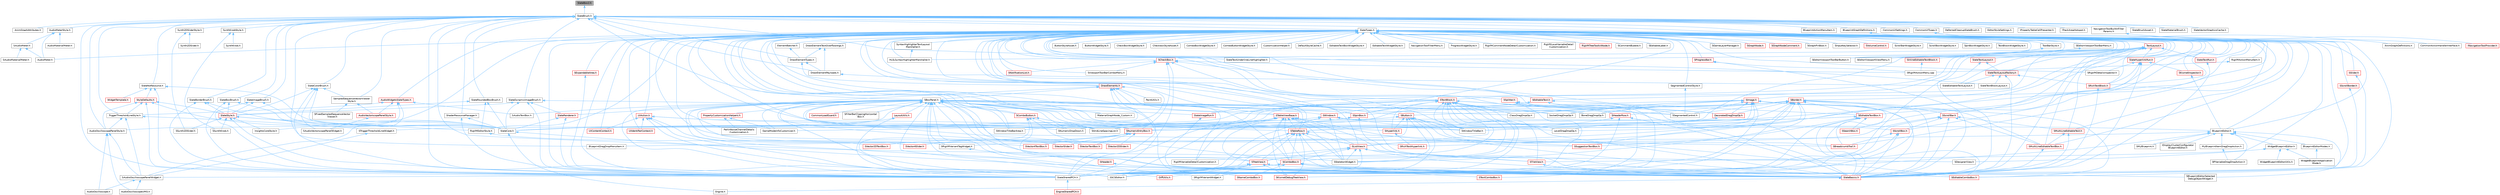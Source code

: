 digraph "SlateBox2.h"
{
 // INTERACTIVE_SVG=YES
 // LATEX_PDF_SIZE
  bgcolor="transparent";
  edge [fontname=Helvetica,fontsize=10,labelfontname=Helvetica,labelfontsize=10];
  node [fontname=Helvetica,fontsize=10,shape=box,height=0.2,width=0.4];
  Node1 [id="Node000001",label="SlateBox2.h",height=0.2,width=0.4,color="gray40", fillcolor="grey60", style="filled", fontcolor="black",tooltip=" "];
  Node1 -> Node2 [id="edge1_Node000001_Node000002",dir="back",color="steelblue1",style="solid",tooltip=" "];
  Node2 [id="Node000002",label="SlateBrush.h",height=0.2,width=0.4,color="grey40", fillcolor="white", style="filled",URL="$db/dfa/SlateBrush_8h.html",tooltip=" "];
  Node2 -> Node3 [id="edge2_Node000002_Node000003",dir="back",color="steelblue1",style="solid",tooltip=" "];
  Node3 [id="Node000003",label="AnimGraphAttributes.h",height=0.2,width=0.4,color="grey40", fillcolor="white", style="filled",URL="$d3/d40/AnimGraphAttributes_8h.html",tooltip=" "];
  Node2 -> Node4 [id="edge3_Node000002_Node000004",dir="back",color="steelblue1",style="solid",tooltip=" "];
  Node4 [id="Node000004",label="AudioMeterStyle.h",height=0.2,width=0.4,color="grey40", fillcolor="white", style="filled",URL="$de/d18/AudioMeterStyle_8h.html",tooltip=" "];
  Node4 -> Node5 [id="edge4_Node000004_Node000005",dir="back",color="steelblue1",style="solid",tooltip=" "];
  Node5 [id="Node000005",label="AudioMaterialMeter.h",height=0.2,width=0.4,color="grey40", fillcolor="white", style="filled",URL="$d7/dc3/AudioMaterialMeter_8h.html",tooltip=" "];
  Node4 -> Node6 [id="edge5_Node000004_Node000006",dir="back",color="steelblue1",style="solid",tooltip=" "];
  Node6 [id="Node000006",label="AudioMeter.h",height=0.2,width=0.4,color="grey40", fillcolor="white", style="filled",URL="$de/db0/AudioMeter_8h.html",tooltip=" "];
  Node4 -> Node7 [id="edge6_Node000004_Node000007",dir="back",color="steelblue1",style="solid",tooltip=" "];
  Node7 [id="Node000007",label="SAudioMeter.h",height=0.2,width=0.4,color="grey40", fillcolor="white", style="filled",URL="$d5/d48/SAudioMeter_8h.html",tooltip=" "];
  Node7 -> Node6 [id="edge7_Node000007_Node000006",dir="back",color="steelblue1",style="solid",tooltip=" "];
  Node7 -> Node8 [id="edge8_Node000007_Node000008",dir="back",color="steelblue1",style="solid",tooltip=" "];
  Node8 [id="Node000008",label="SAudioMaterialMeter.h",height=0.2,width=0.4,color="grey40", fillcolor="white", style="filled",URL="$d9/da6/SAudioMaterialMeter_8h.html",tooltip=" "];
  Node2 -> Node9 [id="edge9_Node000002_Node000009",dir="back",color="steelblue1",style="solid",tooltip=" "];
  Node9 [id="Node000009",label="AudioOscilloscopePanelStyle.h",height=0.2,width=0.4,color="grey40", fillcolor="white", style="filled",URL="$d7/d56/AudioOscilloscopePanelStyle_8h.html",tooltip=" "];
  Node9 -> Node10 [id="edge10_Node000009_Node000010",dir="back",color="steelblue1",style="solid",tooltip=" "];
  Node10 [id="Node000010",label="AudioOscilloscope.h",height=0.2,width=0.4,color="grey40", fillcolor="white", style="filled",URL="$d5/d81/AudioOscilloscope_8h.html",tooltip=" "];
  Node9 -> Node11 [id="edge11_Node000009_Node000011",dir="back",color="steelblue1",style="solid",tooltip=" "];
  Node11 [id="Node000011",label="AudioOscilloscopeUMG.h",height=0.2,width=0.4,color="grey40", fillcolor="white", style="filled",URL="$df/de7/AudioOscilloscopeUMG_8h.html",tooltip=" "];
  Node9 -> Node12 [id="edge12_Node000009_Node000012",dir="back",color="steelblue1",style="solid",tooltip=" "];
  Node12 [id="Node000012",label="SAudioOscilloscopePanelWidget.h",height=0.2,width=0.4,color="grey40", fillcolor="white", style="filled",URL="$db/d7e/SAudioOscilloscopePanelWidget_8h.html",tooltip=" "];
  Node12 -> Node10 [id="edge13_Node000012_Node000010",dir="back",color="steelblue1",style="solid",tooltip=" "];
  Node12 -> Node11 [id="edge14_Node000012_Node000011",dir="back",color="steelblue1",style="solid",tooltip=" "];
  Node2 -> Node13 [id="edge15_Node000002_Node000013",dir="back",color="steelblue1",style="solid",tooltip=" "];
  Node13 [id="Node000013",label="BlueprintActionMenuItem.h",height=0.2,width=0.4,color="grey40", fillcolor="white", style="filled",URL="$d8/dca/BlueprintActionMenuItem_8h.html",tooltip=" "];
  Node2 -> Node14 [id="edge16_Node000002_Node000014",dir="back",color="steelblue1",style="solid",tooltip=" "];
  Node14 [id="Node000014",label="BlueprintDragDropMenuItem.h",height=0.2,width=0.4,color="grey40", fillcolor="white", style="filled",URL="$dc/deb/BlueprintDragDropMenuItem_8h.html",tooltip=" "];
  Node2 -> Node15 [id="edge17_Node000002_Node000015",dir="back",color="steelblue1",style="solid",tooltip=" "];
  Node15 [id="Node000015",label="BlueprintEditor.h",height=0.2,width=0.4,color="grey40", fillcolor="white", style="filled",URL="$df/d7d/BlueprintEditor_8h.html",tooltip=" "];
  Node15 -> Node16 [id="edge18_Node000015_Node000016",dir="back",color="steelblue1",style="solid",tooltip=" "];
  Node16 [id="Node000016",label="BPVariableDragDropAction.h",height=0.2,width=0.4,color="grey40", fillcolor="white", style="filled",URL="$dd/d23/BPVariableDragDropAction_8h.html",tooltip=" "];
  Node15 -> Node14 [id="edge19_Node000015_Node000014",dir="back",color="steelblue1",style="solid",tooltip=" "];
  Node15 -> Node17 [id="edge20_Node000015_Node000017",dir="back",color="steelblue1",style="solid",tooltip=" "];
  Node17 [id="Node000017",label="BlueprintEditorModes.h",height=0.2,width=0.4,color="grey40", fillcolor="white", style="filled",URL="$d9/d70/BlueprintEditorModes_8h.html",tooltip=" "];
  Node17 -> Node18 [id="edge21_Node000017_Node000018",dir="back",color="steelblue1",style="solid",tooltip=" "];
  Node18 [id="Node000018",label="WidgetBlueprintApplication\lMode.h",height=0.2,width=0.4,color="grey40", fillcolor="white", style="filled",URL="$d3/d40/WidgetBlueprintApplicationMode_8h.html",tooltip=" "];
  Node15 -> Node19 [id="edge22_Node000015_Node000019",dir="back",color="steelblue1",style="solid",tooltip=" "];
  Node19 [id="Node000019",label="IDisplayClusterConfigurator\lBlueprintEditor.h",height=0.2,width=0.4,color="grey40", fillcolor="white", style="filled",URL="$dd/d4b/IDisplayClusterConfiguratorBlueprintEditor_8h.html",tooltip=" "];
  Node15 -> Node20 [id="edge23_Node000015_Node000020",dir="back",color="steelblue1",style="solid",tooltip=" "];
  Node20 [id="Node000020",label="MyBlueprintItemDragDropAction.h",height=0.2,width=0.4,color="grey40", fillcolor="white", style="filled",URL="$da/d11/MyBlueprintItemDragDropAction_8h.html",tooltip=" "];
  Node20 -> Node16 [id="edge24_Node000020_Node000016",dir="back",color="steelblue1",style="solid",tooltip=" "];
  Node15 -> Node21 [id="edge25_Node000015_Node000021",dir="back",color="steelblue1",style="solid",tooltip=" "];
  Node21 [id="Node000021",label="SBlueprintEditorSelected\lDebugObjectWidget.h",height=0.2,width=0.4,color="grey40", fillcolor="white", style="filled",URL="$de/d6c/SBlueprintEditorSelectedDebugObjectWidget_8h.html",tooltip=" "];
  Node15 -> Node22 [id="edge26_Node000015_Node000022",dir="back",color="steelblue1",style="solid",tooltip=" "];
  Node22 [id="Node000022",label="SMyBlueprint.h",height=0.2,width=0.4,color="grey40", fillcolor="white", style="filled",URL="$d3/d34/SMyBlueprint_8h.html",tooltip=" "];
  Node15 -> Node23 [id="edge27_Node000015_Node000023",dir="back",color="steelblue1",style="solid",tooltip=" "];
  Node23 [id="Node000023",label="SSCSEditor.h",height=0.2,width=0.4,color="grey40", fillcolor="white", style="filled",URL="$d0/d2e/SSCSEditor_8h.html",tooltip=" "];
  Node15 -> Node24 [id="edge28_Node000015_Node000024",dir="back",color="steelblue1",style="solid",tooltip=" "];
  Node24 [id="Node000024",label="WidgetBlueprintEditor.h",height=0.2,width=0.4,color="grey40", fillcolor="white", style="filled",URL="$d6/d04/WidgetBlueprintEditor_8h.html",tooltip=" "];
  Node24 -> Node25 [id="edge29_Node000024_Node000025",dir="back",color="steelblue1",style="solid",tooltip=" "];
  Node25 [id="Node000025",label="SDesignerView.h",height=0.2,width=0.4,color="grey40", fillcolor="white", style="filled",URL="$d2/d14/SDesignerView_8h.html",tooltip=" "];
  Node24 -> Node18 [id="edge30_Node000024_Node000018",dir="back",color="steelblue1",style="solid",tooltip=" "];
  Node24 -> Node26 [id="edge31_Node000024_Node000026",dir="back",color="steelblue1",style="solid",tooltip=" "];
  Node26 [id="Node000026",label="WidgetBlueprintEditorUtils.h",height=0.2,width=0.4,color="grey40", fillcolor="white", style="filled",URL="$d9/df7/WidgetBlueprintEditorUtils_8h.html",tooltip=" "];
  Node2 -> Node27 [id="edge32_Node000002_Node000027",dir="back",color="steelblue1",style="solid",tooltip=" "];
  Node27 [id="Node000027",label="BlueprintGraphDefinitions.h",height=0.2,width=0.4,color="grey40", fillcolor="white", style="filled",URL="$d7/d5e/BlueprintGraphDefinitions_8h.html",tooltip=" "];
  Node27 -> Node28 [id="edge33_Node000027_Node000028",dir="back",color="steelblue1",style="solid",tooltip=" "];
  Node28 [id="Node000028",label="AnimGraphDefinitions.h",height=0.2,width=0.4,color="grey40", fillcolor="white", style="filled",URL="$d9/d78/AnimGraphDefinitions_8h.html",tooltip=" "];
  Node2 -> Node29 [id="edge34_Node000002_Node000029",dir="back",color="steelblue1",style="solid",tooltip=" "];
  Node29 [id="Node000029",label="CommonUISettings.h",height=0.2,width=0.4,color="grey40", fillcolor="white", style="filled",URL="$dd/d19/CommonUISettings_8h.html",tooltip=" "];
  Node2 -> Node30 [id="edge35_Node000002_Node000030",dir="back",color="steelblue1",style="solid",tooltip=" "];
  Node30 [id="Node000030",label="CommonUITypes.h",height=0.2,width=0.4,color="grey40", fillcolor="white", style="filled",URL="$db/d2b/CommonUITypes_8h.html",tooltip=" "];
  Node30 -> Node31 [id="edge36_Node000030_Node000031",dir="back",color="steelblue1",style="solid",tooltip=" "];
  Node31 [id="Node000031",label="CommonActionHandlerInterface.h",height=0.2,width=0.4,color="grey40", fillcolor="white", style="filled",URL="$d8/d0e/CommonActionHandlerInterface_8h.html",tooltip=" "];
  Node2 -> Node32 [id="edge37_Node000002_Node000032",dir="back",color="steelblue1",style="solid",tooltip=" "];
  Node32 [id="Node000032",label="DeferredCleanupSlateBrush.h",height=0.2,width=0.4,color="grey40", fillcolor="white", style="filled",URL="$d0/d81/DeferredCleanupSlateBrush_8h.html",tooltip=" "];
  Node2 -> Node33 [id="edge38_Node000002_Node000033",dir="back",color="steelblue1",style="solid",tooltip=" "];
  Node33 [id="Node000033",label="DrawElementPayloads.h",height=0.2,width=0.4,color="grey40", fillcolor="white", style="filled",URL="$d9/d97/DrawElementPayloads_8h.html",tooltip=" "];
  Node33 -> Node34 [id="edge39_Node000033_Node000034",dir="back",color="steelblue1",style="solid",tooltip=" "];
  Node34 [id="Node000034",label="DrawElements.h",height=0.2,width=0.4,color="red", fillcolor="#FFF0F0", style="filled",URL="$d8/d4c/DrawElements_8h.html",tooltip=" "];
  Node34 -> Node35 [id="edge40_Node000034_Node000035",dir="back",color="steelblue1",style="solid",tooltip=" "];
  Node35 [id="Node000035",label="PaintUtils.h",height=0.2,width=0.4,color="grey40", fillcolor="white", style="filled",URL="$d9/da6/PaintUtils_8h.html",tooltip=" "];
  Node34 -> Node36 [id="edge41_Node000034_Node000036",dir="back",color="steelblue1",style="solid",tooltip=" "];
  Node36 [id="Node000036",label="SBoxPanel.h",height=0.2,width=0.4,color="grey40", fillcolor="white", style="filled",URL="$d8/de6/SBoxPanel_8h.html",tooltip=" "];
  Node36 -> Node37 [id="edge42_Node000036_Node000037",dir="back",color="steelblue1",style="solid",tooltip=" "];
  Node37 [id="Node000037",label="BoneDragDropOp.h",height=0.2,width=0.4,color="grey40", fillcolor="white", style="filled",URL="$d9/dba/BoneDragDropOp_8h.html",tooltip=" "];
  Node36 -> Node38 [id="edge43_Node000036_Node000038",dir="back",color="steelblue1",style="solid",tooltip=" "];
  Node38 [id="Node000038",label="ClassDragDropOp.h",height=0.2,width=0.4,color="grey40", fillcolor="white", style="filled",URL="$d5/d37/ClassDragDropOp_8h.html",tooltip=" "];
  Node36 -> Node39 [id="edge44_Node000036_Node000039",dir="back",color="steelblue1",style="solid",tooltip=" "];
  Node39 [id="Node000039",label="CommonLoadGuard.h",height=0.2,width=0.4,color="red", fillcolor="#FFF0F0", style="filled",URL="$d1/da1/CommonLoadGuard_8h.html",tooltip=" "];
  Node36 -> Node42 [id="edge45_Node000036_Node000042",dir="back",color="steelblue1",style="solid",tooltip=" "];
  Node42 [id="Node000042",label="DecoratedDragDropOp.h",height=0.2,width=0.4,color="red", fillcolor="#FFF0F0", style="filled",URL="$d6/d6a/DecoratedDragDropOp_8h.html",tooltip=" "];
  Node42 -> Node58 [id="edge46_Node000042_Node000058",dir="back",color="steelblue1",style="solid",tooltip=" "];
  Node58 [id="Node000058",label="LevelDragDropOp.h",height=0.2,width=0.4,color="grey40", fillcolor="white", style="filled",URL="$dc/da5/LevelDragDropOp_8h.html",tooltip=" "];
  Node36 -> Node64 [id="edge47_Node000036_Node000064",dir="back",color="steelblue1",style="solid",tooltip=" "];
  Node64 [id="Node000064",label="DiffUtils.h",height=0.2,width=0.4,color="red", fillcolor="#FFF0F0", style="filled",URL="$d4/d91/DiffUtils_8h.html",tooltip=" "];
  Node36 -> Node72 [id="edge48_Node000036_Node000072",dir="back",color="steelblue1",style="solid",tooltip=" "];
  Node72 [id="Node000072",label="GameModeInfoCustomizer.h",height=0.2,width=0.4,color="grey40", fillcolor="white", style="filled",URL="$d5/df3/GameModeInfoCustomizer_8h.html",tooltip=" "];
  Node36 -> Node73 [id="edge49_Node000036_Node000073",dir="back",color="steelblue1",style="solid",tooltip=" "];
  Node73 [id="Node000073",label="LayoutUtils.h",height=0.2,width=0.4,color="red", fillcolor="#FFF0F0", style="filled",URL="$d2/d09/LayoutUtils_8h.html",tooltip=" "];
  Node73 -> Node140 [id="edge50_Node000073_Node000140",dir="back",color="steelblue1",style="solid",tooltip=" "];
  Node140 [id="Node000140",label="SlateCore.h",height=0.2,width=0.4,color="grey40", fillcolor="white", style="filled",URL="$dc/d03/SlateCore_8h.html",tooltip=" "];
  Node140 -> Node141 [id="edge51_Node000140_Node000141",dir="back",color="steelblue1",style="solid",tooltip=" "];
  Node141 [id="Node000141",label="Engine.h",height=0.2,width=0.4,color="grey40", fillcolor="white", style="filled",URL="$d1/d34/Public_2Engine_8h.html",tooltip=" "];
  Node140 -> Node142 [id="edge52_Node000140_Node000142",dir="back",color="steelblue1",style="solid",tooltip=" "];
  Node142 [id="Node000142",label="SlateBasics.h",height=0.2,width=0.4,color="red", fillcolor="#FFF0F0", style="filled",URL="$da/d2f/SlateBasics_8h.html",tooltip=" "];
  Node142 -> Node141 [id="edge53_Node000142_Node000141",dir="back",color="steelblue1",style="solid",tooltip=" "];
  Node73 -> Node146 [id="edge54_Node000073_Node000146",dir="back",color="steelblue1",style="solid",tooltip=" "];
  Node146 [id="Node000146",label="SlateSharedPCH.h",height=0.2,width=0.4,color="grey40", fillcolor="white", style="filled",URL="$d1/dfc/SlateSharedPCH_8h.html",tooltip=" "];
  Node146 -> Node147 [id="edge55_Node000146_Node000147",dir="back",color="steelblue1",style="solid",tooltip=" "];
  Node147 [id="Node000147",label="EngineSharedPCH.h",height=0.2,width=0.4,color="red", fillcolor="#FFF0F0", style="filled",URL="$dc/dbb/EngineSharedPCH_8h.html",tooltip=" "];
  Node36 -> Node58 [id="edge56_Node000036_Node000058",dir="back",color="steelblue1",style="solid",tooltip=" "];
  Node36 -> Node149 [id="edge57_Node000036_Node000149",dir="back",color="steelblue1",style="solid",tooltip=" "];
  Node149 [id="Node000149",label="MaterialGraphNode_Custom.h",height=0.2,width=0.4,color="grey40", fillcolor="white", style="filled",URL="$d5/d6c/MaterialGraphNode__Custom_8h.html",tooltip=" "];
  Node36 -> Node150 [id="edge58_Node000036_Node000150",dir="back",color="steelblue1",style="solid",tooltip=" "];
  Node150 [id="Node000150",label="PropertyCustomizationHelpers.h",height=0.2,width=0.4,color="red", fillcolor="#FFF0F0", style="filled",URL="$d7/dd0/PropertyCustomizationHelpers_8h.html",tooltip=" "];
  Node150 -> Node72 [id="edge59_Node000150_Node000072",dir="back",color="steelblue1",style="solid",tooltip=" "];
  Node150 -> Node152 [id="edge60_Node000150_Node000152",dir="back",color="steelblue1",style="solid",tooltip=" "];
  Node152 [id="Node000152",label="PerlinNoiseChannelDetails\lCustomization.h",height=0.2,width=0.4,color="grey40", fillcolor="white", style="filled",URL="$d6/df3/PerlinNoiseChannelDetailsCustomization_8h.html",tooltip=" "];
  Node36 -> Node153 [id="edge61_Node000036_Node000153",dir="back",color="steelblue1",style="solid",tooltip=" "];
  Node153 [id="Node000153",label="SAudioTextBox.h",height=0.2,width=0.4,color="grey40", fillcolor="white", style="filled",URL="$da/da3/SAudioTextBox_8h.html",tooltip=" "];
  Node36 -> Node154 [id="edge62_Node000036_Node000154",dir="back",color="steelblue1",style="solid",tooltip=" "];
  Node154 [id="Node000154",label="SBreadcrumbTrail.h",height=0.2,width=0.4,color="red", fillcolor="#FFF0F0", style="filled",URL="$d4/de2/SBreadcrumbTrail_8h.html",tooltip=" "];
  Node36 -> Node158 [id="edge63_Node000036_Node000158",dir="back",color="steelblue1",style="solid",tooltip=" "];
  Node158 [id="Node000158",label="SComboButton.h",height=0.2,width=0.4,color="red", fillcolor="#FFF0F0", style="filled",URL="$dc/d43/SComboButton_8h.html",tooltip=" "];
  Node158 -> Node163 [id="edge64_Node000158_Node000163",dir="back",color="steelblue1",style="solid",tooltip=" "];
  Node163 [id="Node000163",label="SComboBox.h",height=0.2,width=0.4,color="red", fillcolor="#FFF0F0", style="filled",URL="$d2/dd5/SComboBox_8h.html",tooltip=" "];
  Node163 -> Node12 [id="edge65_Node000163_Node000012",dir="back",color="steelblue1",style="solid",tooltip=" "];
  Node163 -> Node21 [id="edge66_Node000163_Node000021",dir="back",color="steelblue1",style="solid",tooltip=" "];
  Node163 -> Node170 [id="edge67_Node000163_Node000170",dir="back",color="steelblue1",style="solid",tooltip=" "];
  Node170 [id="Node000170",label="SEditableComboBox.h",height=0.2,width=0.4,color="red", fillcolor="#FFF0F0", style="filled",URL="$d0/d8c/SEditableComboBox_8h.html",tooltip=" "];
  Node163 -> Node172 [id="edge68_Node000163_Node000172",dir="back",color="steelblue1",style="solid",tooltip=" "];
  Node172 [id="Node000172",label="SNameComboBox.h",height=0.2,width=0.4,color="red", fillcolor="#FFF0F0", style="filled",URL="$d8/d4b/SNameComboBox_8h.html",tooltip=" "];
  Node163 -> Node176 [id="edge69_Node000163_Node000176",dir="back",color="steelblue1",style="solid",tooltip=" "];
  Node176 [id="Node000176",label="STextComboBox.h",height=0.2,width=0.4,color="red", fillcolor="#FFF0F0", style="filled",URL="$d6/d14/STextComboBox_8h.html",tooltip=" "];
  Node163 -> Node142 [id="edge70_Node000163_Node000142",dir="back",color="steelblue1",style="solid",tooltip=" "];
  Node163 -> Node146 [id="edge71_Node000163_Node000146",dir="back",color="steelblue1",style="solid",tooltip=" "];
  Node158 -> Node187 [id="edge72_Node000158_Node000187",dir="back",color="steelblue1",style="solid",tooltip=" "];
  Node187 [id="Node000187",label="SGridLineSpacingList.h",height=0.2,width=0.4,color="grey40", fillcolor="white", style="filled",URL="$db/d48/SGridLineSpacingList_8h.html",tooltip=" "];
  Node158 -> Node188 [id="edge73_Node000158_Node000188",dir="back",color="steelblue1",style="solid",tooltip=" "];
  Node188 [id="Node000188",label="SNumericDropDown.h",height=0.2,width=0.4,color="grey40", fillcolor="white", style="filled",URL="$d3/d12/SNumericDropDown_8h.html",tooltip=" "];
  Node158 -> Node142 [id="edge74_Node000158_Node000142",dir="back",color="steelblue1",style="solid",tooltip=" "];
  Node158 -> Node146 [id="edge75_Node000158_Node000146",dir="back",color="steelblue1",style="solid",tooltip=" "];
  Node36 -> Node170 [id="edge76_Node000036_Node000170",dir="back",color="steelblue1",style="solid",tooltip=" "];
  Node36 -> Node190 [id="edge77_Node000036_Node000190",dir="back",color="steelblue1",style="solid",tooltip=" "];
  Node190 [id="Node000190",label="SFilterBarClippingHorizontal\lBox.h",height=0.2,width=0.4,color="grey40", fillcolor="white", style="filled",URL="$dd/d94/SFilterBarClippingHorizontalBox_8h.html",tooltip=" "];
  Node36 -> Node187 [id="edge78_Node000036_Node000187",dir="back",color="steelblue1",style="solid",tooltip=" "];
  Node36 -> Node191 [id="edge79_Node000036_Node000191",dir="back",color="steelblue1",style="solid",tooltip=" "];
  Node191 [id="Node000191",label="SHeader.h",height=0.2,width=0.4,color="red", fillcolor="#FFF0F0", style="filled",URL="$de/d21/SHeader_8h.html",tooltip=" "];
  Node191 -> Node142 [id="edge80_Node000191_Node000142",dir="back",color="steelblue1",style="solid",tooltip=" "];
  Node36 -> Node188 [id="edge81_Node000036_Node000188",dir="back",color="steelblue1",style="solid",tooltip=" "];
  Node36 -> Node192 [id="edge82_Node000036_Node000192",dir="back",color="steelblue1",style="solid",tooltip=" "];
  Node192 [id="Node000192",label="SNumericEntryBox.h",height=0.2,width=0.4,color="red", fillcolor="#FFF0F0", style="filled",URL="$d8/d1a/SNumericEntryBox_8h.html",tooltip=" "];
  Node192 -> Node194 [id="edge83_Node000192_Node000194",dir="back",color="steelblue1",style="solid",tooltip=" "];
  Node194 [id="Node000194",label="SVector2DSlider.h",height=0.2,width=0.4,color="red", fillcolor="#FFF0F0", style="filled",URL="$de/d67/SVector2DSlider_8h.html",tooltip=" "];
  Node192 -> Node195 [id="edge84_Node000192_Node000195",dir="back",color="steelblue1",style="solid",tooltip=" "];
  Node195 [id="Node000195",label="SVector2DTextBox.h",height=0.2,width=0.4,color="red", fillcolor="#FFF0F0", style="filled",URL="$d6/d71/SVector2DTextBox_8h.html",tooltip=" "];
  Node192 -> Node196 [id="edge85_Node000192_Node000196",dir="back",color="steelblue1",style="solid",tooltip=" "];
  Node196 [id="Node000196",label="SVector4Slider.h",height=0.2,width=0.4,color="red", fillcolor="#FFF0F0", style="filled",URL="$d4/dec/SVector4Slider_8h.html",tooltip=" "];
  Node192 -> Node197 [id="edge86_Node000192_Node000197",dir="back",color="steelblue1",style="solid",tooltip=" "];
  Node197 [id="Node000197",label="SVector4TextBox.h",height=0.2,width=0.4,color="red", fillcolor="#FFF0F0", style="filled",URL="$dd/da4/SVector4TextBox_8h.html",tooltip=" "];
  Node192 -> Node199 [id="edge87_Node000192_Node000199",dir="back",color="steelblue1",style="solid",tooltip=" "];
  Node199 [id="Node000199",label="SVectorSlider.h",height=0.2,width=0.4,color="red", fillcolor="#FFF0F0", style="filled",URL="$d2/db5/SVectorSlider_8h.html",tooltip=" "];
  Node192 -> Node200 [id="edge88_Node000192_Node000200",dir="back",color="steelblue1",style="solid",tooltip=" "];
  Node200 [id="Node000200",label="SVectorTextBox.h",height=0.2,width=0.4,color="red", fillcolor="#FFF0F0", style="filled",URL="$df/db8/SVectorTextBox_8h.html",tooltip=" "];
  Node36 -> Node201 [id="edge89_Node000036_Node000201",dir="back",color="steelblue1",style="solid",tooltip=" "];
  Node201 [id="Node000201",label="SRigVMVariantTagWidget.h",height=0.2,width=0.4,color="grey40", fillcolor="white", style="filled",URL="$d4/d38/SRigVMVariantTagWidget_8h.html",tooltip=" "];
  Node201 -> Node202 [id="edge90_Node000201_Node000202",dir="back",color="steelblue1",style="solid",tooltip=" "];
  Node202 [id="Node000202",label="SRigVMVariantWidget.h",height=0.2,width=0.4,color="grey40", fillcolor="white", style="filled",URL="$d5/d61/SRigVMVariantWidget_8h.html",tooltip=" "];
  Node36 -> Node202 [id="edge91_Node000036_Node000202",dir="back",color="steelblue1",style="solid",tooltip=" "];
  Node36 -> Node23 [id="edge92_Node000036_Node000023",dir="back",color="steelblue1",style="solid",tooltip=" "];
  Node36 -> Node203 [id="edge93_Node000036_Node000203",dir="back",color="steelblue1",style="solid",tooltip=" "];
  Node203 [id="Node000203",label="SScrollBox.h",height=0.2,width=0.4,color="red", fillcolor="#FFF0F0", style="filled",URL="$d3/da2/SScrollBox_8h.html",tooltip=" "];
  Node203 -> Node154 [id="edge94_Node000203_Node000154",dir="back",color="steelblue1",style="solid",tooltip=" "];
  Node203 -> Node142 [id="edge95_Node000203_Node000142",dir="back",color="steelblue1",style="solid",tooltip=" "];
  Node203 -> Node146 [id="edge96_Node000203_Node000146",dir="back",color="steelblue1",style="solid",tooltip=" "];
  Node36 -> Node205 [id="edge97_Node000036_Node000205",dir="back",color="steelblue1",style="solid",tooltip=" "];
  Node205 [id="Node000205",label="SSegmentedControl.h",height=0.2,width=0.4,color="grey40", fillcolor="white", style="filled",URL="$d3/d4f/SSegmentedControl_8h.html",tooltip=" "];
  Node36 -> Node206 [id="edge98_Node000036_Node000206",dir="back",color="steelblue1",style="solid",tooltip=" "];
  Node206 [id="Node000206",label="SSkeletonWidget.h",height=0.2,width=0.4,color="grey40", fillcolor="white", style="filled",URL="$dd/da7/SSkeletonWidget_8h.html",tooltip=" "];
  Node36 -> Node207 [id="edge99_Node000036_Node000207",dir="back",color="steelblue1",style="solid",tooltip=" "];
  Node207 [id="Node000207",label="SSpinBox.h",height=0.2,width=0.4,color="red", fillcolor="#FFF0F0", style="filled",URL="$d5/da5/SSpinBox_8h.html",tooltip=" "];
  Node207 -> Node192 [id="edge100_Node000207_Node000192",dir="back",color="steelblue1",style="solid",tooltip=" "];
  Node207 -> Node142 [id="edge101_Node000207_Node000142",dir="back",color="steelblue1",style="solid",tooltip=" "];
  Node36 -> Node209 [id="edge102_Node000036_Node000209",dir="back",color="steelblue1",style="solid",tooltip=" "];
  Node209 [id="Node000209",label="STableRow.h",height=0.2,width=0.4,color="red", fillcolor="#FFF0F0", style="filled",URL="$d8/d43/STableRow_8h.html",tooltip=" "];
  Node209 -> Node163 [id="edge103_Node000209_Node000163",dir="back",color="steelblue1",style="solid",tooltip=" "];
  Node209 -> Node297 [id="edge104_Node000209_Node000297",dir="back",color="steelblue1",style="solid",tooltip=" "];
  Node297 [id="Node000297",label="SKismetDebugTreeView.h",height=0.2,width=0.4,color="red", fillcolor="#FFF0F0", style="filled",URL="$dc/df5/SKismetDebugTreeView_8h.html",tooltip=" "];
  Node209 -> Node299 [id="edge105_Node000209_Node000299",dir="back",color="steelblue1",style="solid",tooltip=" "];
  Node299 [id="Node000299",label="SListView.h",height=0.2,width=0.4,color="red", fillcolor="#FFF0F0", style="filled",URL="$db/db5/SListView_8h.html",tooltip=" "];
  Node299 -> Node300 [id="edge106_Node000299_Node000300",dir="back",color="steelblue1",style="solid",tooltip=" "];
  Node300 [id="Node000300",label="RigVMVariableDetailCustomization.h",height=0.2,width=0.4,color="grey40", fillcolor="white", style="filled",URL="$d3/d24/RigVMVariableDetailCustomization_8h.html",tooltip=" "];
  Node299 -> Node163 [id="edge107_Node000299_Node000163",dir="back",color="steelblue1",style="solid",tooltip=" "];
  Node299 -> Node206 [id="edge108_Node000299_Node000206",dir="back",color="steelblue1",style="solid",tooltip=" "];
  Node299 -> Node302 [id="edge109_Node000299_Node000302",dir="back",color="steelblue1",style="solid",tooltip=" "];
  Node302 [id="Node000302",label="STileView.h",height=0.2,width=0.4,color="red", fillcolor="#FFF0F0", style="filled",URL="$da/dd5/STileView_8h.html",tooltip=" "];
  Node302 -> Node142 [id="edge110_Node000302_Node000142",dir="back",color="steelblue1",style="solid",tooltip=" "];
  Node299 -> Node304 [id="edge111_Node000299_Node000304",dir="back",color="steelblue1",style="solid",tooltip=" "];
  Node304 [id="Node000304",label="STreeView.h",height=0.2,width=0.4,color="red", fillcolor="#FFF0F0", style="filled",URL="$de/dea/STreeView_8h.html",tooltip=" "];
  Node304 -> Node64 [id="edge112_Node000304_Node000064",dir="back",color="steelblue1",style="solid",tooltip=" "];
  Node304 -> Node297 [id="edge113_Node000304_Node000297",dir="back",color="steelblue1",style="solid",tooltip=" "];
  Node304 -> Node202 [id="edge114_Node000304_Node000202",dir="back",color="steelblue1",style="solid",tooltip=" "];
  Node304 -> Node23 [id="edge115_Node000304_Node000023",dir="back",color="steelblue1",style="solid",tooltip=" "];
  Node304 -> Node142 [id="edge116_Node000304_Node000142",dir="back",color="steelblue1",style="solid",tooltip=" "];
  Node304 -> Node146 [id="edge117_Node000304_Node000146",dir="back",color="steelblue1",style="solid",tooltip=" "];
  Node299 -> Node142 [id="edge118_Node000299_Node000142",dir="back",color="steelblue1",style="solid",tooltip=" "];
  Node299 -> Node146 [id="edge119_Node000299_Node000146",dir="back",color="steelblue1",style="solid",tooltip=" "];
  Node209 -> Node23 [id="edge120_Node000209_Node000023",dir="back",color="steelblue1",style="solid",tooltip=" "];
  Node209 -> Node206 [id="edge121_Node000209_Node000206",dir="back",color="steelblue1",style="solid",tooltip=" "];
  Node209 -> Node326 [id="edge122_Node000209_Node000326",dir="back",color="steelblue1",style="solid",tooltip=" "];
  Node326 [id="Node000326",label="SSuggestionTextBox.h",height=0.2,width=0.4,color="red", fillcolor="#FFF0F0", style="filled",URL="$d1/df9/SSuggestionTextBox_8h.html",tooltip=" "];
  Node209 -> Node304 [id="edge123_Node000209_Node000304",dir="back",color="steelblue1",style="solid",tooltip=" "];
  Node209 -> Node142 [id="edge124_Node000209_Node000142",dir="back",color="steelblue1",style="solid",tooltip=" "];
  Node209 -> Node146 [id="edge125_Node000209_Node000146",dir="back",color="steelblue1",style="solid",tooltip=" "];
  Node36 -> Node327 [id="edge126_Node000036_Node000327",dir="back",color="steelblue1",style="solid",tooltip=" "];
  Node327 [id="Node000327",label="STableViewBase.h",height=0.2,width=0.4,color="red", fillcolor="#FFF0F0", style="filled",URL="$da/d88/STableViewBase_8h.html",tooltip=" "];
  Node327 -> Node300 [id="edge127_Node000327_Node000300",dir="back",color="steelblue1",style="solid",tooltip=" "];
  Node327 -> Node163 [id="edge128_Node000327_Node000163",dir="back",color="steelblue1",style="solid",tooltip=" "];
  Node327 -> Node297 [id="edge129_Node000327_Node000297",dir="back",color="steelblue1",style="solid",tooltip=" "];
  Node327 -> Node299 [id="edge130_Node000327_Node000299",dir="back",color="steelblue1",style="solid",tooltip=" "];
  Node327 -> Node23 [id="edge131_Node000327_Node000023",dir="back",color="steelblue1",style="solid",tooltip=" "];
  Node327 -> Node206 [id="edge132_Node000327_Node000206",dir="back",color="steelblue1",style="solid",tooltip=" "];
  Node327 -> Node326 [id="edge133_Node000327_Node000326",dir="back",color="steelblue1",style="solid",tooltip=" "];
  Node327 -> Node209 [id="edge134_Node000327_Node000209",dir="back",color="steelblue1",style="solid",tooltip=" "];
  Node327 -> Node302 [id="edge135_Node000327_Node000302",dir="back",color="steelblue1",style="solid",tooltip=" "];
  Node327 -> Node304 [id="edge136_Node000327_Node000304",dir="back",color="steelblue1",style="solid",tooltip=" "];
  Node327 -> Node142 [id="edge137_Node000327_Node000142",dir="back",color="steelblue1",style="solid",tooltip=" "];
  Node327 -> Node146 [id="edge138_Node000327_Node000146",dir="back",color="steelblue1",style="solid",tooltip=" "];
  Node36 -> Node194 [id="edge139_Node000036_Node000194",dir="back",color="steelblue1",style="solid",tooltip=" "];
  Node36 -> Node195 [id="edge140_Node000036_Node000195",dir="back",color="steelblue1",style="solid",tooltip=" "];
  Node36 -> Node196 [id="edge141_Node000036_Node000196",dir="back",color="steelblue1",style="solid",tooltip=" "];
  Node36 -> Node197 [id="edge142_Node000036_Node000197",dir="back",color="steelblue1",style="solid",tooltip=" "];
  Node36 -> Node199 [id="edge143_Node000036_Node000199",dir="back",color="steelblue1",style="solid",tooltip=" "];
  Node36 -> Node200 [id="edge144_Node000036_Node000200",dir="back",color="steelblue1",style="solid",tooltip=" "];
  Node36 -> Node329 [id="edge145_Node000036_Node000329",dir="back",color="steelblue1",style="solid",tooltip=" "];
  Node329 [id="Node000329",label="SWindow.h",height=0.2,width=0.4,color="red", fillcolor="#FFF0F0", style="filled",URL="$d2/d6d/SWindow_8h.html",tooltip=" "];
  Node329 -> Node15 [id="edge146_Node000329_Node000015",dir="back",color="steelblue1",style="solid",tooltip=" "];
  Node329 -> Node206 [id="edge147_Node000329_Node000206",dir="back",color="steelblue1",style="solid",tooltip=" "];
  Node329 -> Node638 [id="edge148_Node000329_Node000638",dir="back",color="steelblue1",style="solid",tooltip=" "];
  Node638 [id="Node000638",label="SWindowTitleBar.h",height=0.2,width=0.4,color="grey40", fillcolor="white", style="filled",URL="$d0/dce/SWindowTitleBar_8h.html",tooltip=" "];
  Node329 -> Node140 [id="edge149_Node000329_Node000140",dir="back",color="steelblue1",style="solid",tooltip=" "];
  Node329 -> Node146 [id="edge150_Node000329_Node000146",dir="back",color="steelblue1",style="solid",tooltip=" "];
  Node36 -> Node638 [id="edge151_Node000036_Node000638",dir="back",color="steelblue1",style="solid",tooltip=" "];
  Node36 -> Node664 [id="edge152_Node000036_Node000664",dir="back",color="steelblue1",style="solid",tooltip=" "];
  Node664 [id="Node000664",label="SWindowTitleBarArea.h",height=0.2,width=0.4,color="grey40", fillcolor="white", style="filled",URL="$d4/d09/SWindowTitleBarArea_8h.html",tooltip=" "];
  Node36 -> Node140 [id="edge153_Node000036_Node000140",dir="back",color="steelblue1",style="solid",tooltip=" "];
  Node36 -> Node146 [id="edge154_Node000036_Node000146",dir="back",color="steelblue1",style="solid",tooltip=" "];
  Node36 -> Node665 [id="edge155_Node000036_Node000665",dir="back",color="steelblue1",style="solid",tooltip=" "];
  Node665 [id="Node000665",label="SocketDragDropOp.h",height=0.2,width=0.4,color="grey40", fillcolor="white", style="filled",URL="$d2/d53/SocketDragDropOp_8h.html",tooltip=" "];
  Node34 -> Node207 [id="edge156_Node000034_Node000207",dir="back",color="steelblue1",style="solid",tooltip=" "];
  Node34 -> Node209 [id="edge157_Node000034_Node000209",dir="back",color="steelblue1",style="solid",tooltip=" "];
  Node34 -> Node666 [id="edge158_Node000034_Node000666",dir="back",color="steelblue1",style="solid",tooltip=" "];
  Node666 [id="Node000666",label="STriggerThresholdLineWidget.h",height=0.2,width=0.4,color="grey40", fillcolor="white", style="filled",URL="$da/d0d/STriggerThresholdLineWidget_8h.html",tooltip=" "];
  Node666 -> Node12 [id="edge159_Node000666_Node000012",dir="back",color="steelblue1",style="solid",tooltip=" "];
  Node34 -> Node140 [id="edge160_Node000034_Node000140",dir="back",color="steelblue1",style="solid",tooltip=" "];
  Node34 -> Node669 [id="edge161_Node000034_Node000669",dir="back",color="steelblue1",style="solid",tooltip=" "];
  Node669 [id="Node000669",label="SlateRenderer.h",height=0.2,width=0.4,color="red", fillcolor="#FFF0F0", style="filled",URL="$d7/d93/SlateRenderer_8h.html",tooltip=" "];
  Node669 -> Node140 [id="edge162_Node000669_Node000140",dir="back",color="steelblue1",style="solid",tooltip=" "];
  Node669 -> Node146 [id="edge163_Node000669_Node000146",dir="back",color="steelblue1",style="solid",tooltip=" "];
  Node34 -> Node146 [id="edge164_Node000034_Node000146",dir="back",color="steelblue1",style="solid",tooltip=" "];
  Node2 -> Node980 [id="edge165_Node000002_Node000980",dir="back",color="steelblue1",style="solid",tooltip=" "];
  Node980 [id="Node000980",label="DrawElementTypes.h",height=0.2,width=0.4,color="grey40", fillcolor="white", style="filled",URL="$df/d5c/DrawElementTypes_8h.html",tooltip=" "];
  Node980 -> Node33 [id="edge166_Node000980_Node000033",dir="back",color="steelblue1",style="solid",tooltip=" "];
  Node980 -> Node34 [id="edge167_Node000980_Node000034",dir="back",color="steelblue1",style="solid",tooltip=" "];
  Node2 -> Node981 [id="edge168_Node000002_Node000981",dir="back",color="steelblue1",style="solid",tooltip=" "];
  Node981 [id="Node000981",label="EditorStyleSettings.h",height=0.2,width=0.4,color="grey40", fillcolor="white", style="filled",URL="$d5/dd8/EditorStyleSettings_8h.html",tooltip=" "];
  Node2 -> Node982 [id="edge169_Node000002_Node000982",dir="back",color="steelblue1",style="solid",tooltip=" "];
  Node982 [id="Node000982",label="IPropertyTableCellPresenter.h",height=0.2,width=0.4,color="grey40", fillcolor="white", style="filled",URL="$d8/d26/IPropertyTableCellPresenter_8h.html",tooltip=" "];
  Node2 -> Node983 [id="edge170_Node000002_Node000983",dir="back",color="steelblue1",style="solid",tooltip=" "];
  Node983 [id="Node000983",label="ITrackAreaHotspot.h",height=0.2,width=0.4,color="grey40", fillcolor="white", style="filled",URL="$d1/d10/ITrackAreaHotspot_8h.html",tooltip=" "];
  Node2 -> Node984 [id="edge171_Node000002_Node000984",dir="back",color="steelblue1",style="solid",tooltip=" "];
  Node984 [id="Node000984",label="NavigationToolBuiltInFilter\lParams.h",height=0.2,width=0.4,color="grey40", fillcolor="white", style="filled",URL="$da/d7f/NavigationToolBuiltInFilterParams_8h.html",tooltip=" "];
  Node984 -> Node985 [id="edge172_Node000984_Node000985",dir="back",color="steelblue1",style="solid",tooltip=" "];
  Node985 [id="Node000985",label="INavigationToolProvider.h",height=0.2,width=0.4,color="red", fillcolor="#FFF0F0", style="filled",URL="$d0/d2b/INavigationToolProvider_8h.html",tooltip=" "];
  Node2 -> Node987 [id="edge173_Node000002_Node000987",dir="back",color="steelblue1",style="solid",tooltip=" "];
  Node987 [id="Node000987",label="RigVMActionMenuItem.h",height=0.2,width=0.4,color="grey40", fillcolor="white", style="filled",URL="$d1/d5f/RigVMActionMenuItem_8h.html",tooltip=" "];
  Node987 -> Node55 [id="edge174_Node000987_Node000055",dir="back",color="steelblue1",style="solid",tooltip=" "];
  Node55 [id="Node000055",label="SRigVMActionMenu.cpp",height=0.2,width=0.4,color="grey40", fillcolor="white", style="filled",URL="$dc/d4c/SRigVMActionMenu_8cpp.html",tooltip=" "];
  Node2 -> Node36 [id="edge175_Node000002_Node000036",dir="back",color="steelblue1",style="solid",tooltip=" "];
  Node2 -> Node25 [id="edge176_Node000002_Node000025",dir="back",color="steelblue1",style="solid",tooltip=" "];
  Node2 -> Node23 [id="edge177_Node000002_Node000023",dir="back",color="steelblue1",style="solid",tooltip=" "];
  Node2 -> Node988 [id="edge178_Node000002_Node000988",dir="back",color="steelblue1",style="solid",tooltip=" "];
  Node988 [id="Node000988",label="SampledSequenceVectorViewer\lStyle.h",height=0.2,width=0.4,color="grey40", fillcolor="white", style="filled",URL="$df/d62/SampledSequenceVectorViewerStyle_8h.html",tooltip=" "];
  Node988 -> Node989 [id="edge179_Node000988_Node000989",dir="back",color="steelblue1",style="solid",tooltip=" "];
  Node989 [id="Node000989",label="AudioVectorscopePanelStyle.h",height=0.2,width=0.4,color="red", fillcolor="#FFF0F0", style="filled",URL="$d6/d5c/AudioVectorscopePanelStyle_8h.html",tooltip=" "];
  Node989 -> Node741 [id="edge180_Node000989_Node000741",dir="back",color="steelblue1",style="solid",tooltip=" "];
  Node741 [id="Node000741",label="SAudioVectorscopePanelWidget.h",height=0.2,width=0.4,color="grey40", fillcolor="white", style="filled",URL="$d8/d68/SAudioVectorscopePanelWidget_8h.html",tooltip=" "];
  Node988 -> Node866 [id="edge181_Node000988_Node000866",dir="back",color="steelblue1",style="solid",tooltip=" "];
  Node866 [id="Node000866",label="SFixedSampledSequenceVector\lViewer.h",height=0.2,width=0.4,color="grey40", fillcolor="white", style="filled",URL="$db/df9/SFixedSampledSequenceVectorViewer_8h.html",tooltip=" "];
  Node2 -> Node991 [id="edge182_Node000002_Node000991",dir="back",color="steelblue1",style="solid",tooltip=" "];
  Node991 [id="Node000991",label="ShaderResourceManager.h",height=0.2,width=0.4,color="grey40", fillcolor="white", style="filled",URL="$d9/d80/ShaderResourceManager_8h.html",tooltip=" "];
  Node991 -> Node140 [id="edge183_Node000991_Node000140",dir="back",color="steelblue1",style="solid",tooltip=" "];
  Node991 -> Node146 [id="edge184_Node000991_Node000146",dir="back",color="steelblue1",style="solid",tooltip=" "];
  Node2 -> Node992 [id="edge185_Node000002_Node000992",dir="back",color="steelblue1",style="solid",tooltip=" "];
  Node992 [id="Node000992",label="SlateBorderBrush.h",height=0.2,width=0.4,color="grey40", fillcolor="white", style="filled",URL="$dd/dd2/SlateBorderBrush_8h.html",tooltip=" "];
  Node992 -> Node140 [id="edge186_Node000992_Node000140",dir="back",color="steelblue1",style="solid",tooltip=" "];
  Node992 -> Node146 [id="edge187_Node000992_Node000146",dir="back",color="steelblue1",style="solid",tooltip=" "];
  Node992 -> Node993 [id="edge188_Node000992_Node000993",dir="back",color="steelblue1",style="solid",tooltip=" "];
  Node993 [id="Node000993",label="SlateStyle.h",height=0.2,width=0.4,color="red", fillcolor="#FFF0F0", style="filled",URL="$d9/d35/SlateStyle_8h.html",tooltip=" "];
  Node993 -> Node997 [id="edge189_Node000993_Node000997",dir="back",color="steelblue1",style="solid",tooltip=" "];
  Node997 [id="Node000997",label="InsightsCoreStyle.h",height=0.2,width=0.4,color="grey40", fillcolor="white", style="filled",URL="$d8/d0f/InsightsCoreStyle_8h.html",tooltip=" "];
  Node993 -> Node1001 [id="edge190_Node000993_Node001001",dir="back",color="steelblue1",style="solid",tooltip=" "];
  Node1001 [id="Node001001",label="RigVMEditorStyle.h",height=0.2,width=0.4,color="grey40", fillcolor="white", style="filled",URL="$dd/d8a/RigVMEditorStyle_8h.html",tooltip=" "];
  Node1001 -> Node201 [id="edge191_Node001001_Node000201",dir="back",color="steelblue1",style="solid",tooltip=" "];
  Node993 -> Node877 [id="edge192_Node000993_Node000877",dir="back",color="steelblue1",style="solid",tooltip=" "];
  Node877 [id="Node000877",label="SSynth2DSlider.h",height=0.2,width=0.4,color="grey40", fillcolor="white", style="filled",URL="$d8/de3/SSynth2DSlider_8h.html",tooltip=" "];
  Node993 -> Node878 [id="edge193_Node000993_Node000878",dir="back",color="steelblue1",style="solid",tooltip=" "];
  Node878 [id="Node000878",label="SSynthKnob.h",height=0.2,width=0.4,color="grey40", fillcolor="white", style="filled",URL="$db/da7/SSynthKnob_8h.html",tooltip=" "];
  Node993 -> Node140 [id="edge194_Node000993_Node000140",dir="back",color="steelblue1",style="solid",tooltip=" "];
  Node993 -> Node146 [id="edge195_Node000993_Node000146",dir="back",color="steelblue1",style="solid",tooltip=" "];
  Node2 -> Node1005 [id="edge196_Node000002_Node001005",dir="back",color="steelblue1",style="solid",tooltip=" "];
  Node1005 [id="Node001005",label="SlateBoxBrush.h",height=0.2,width=0.4,color="grey40", fillcolor="white", style="filled",URL="$db/df2/SlateBoxBrush_8h.html",tooltip=" "];
  Node1005 -> Node140 [id="edge197_Node001005_Node000140",dir="back",color="steelblue1",style="solid",tooltip=" "];
  Node1005 -> Node146 [id="edge198_Node001005_Node000146",dir="back",color="steelblue1",style="solid",tooltip=" "];
  Node1005 -> Node993 [id="edge199_Node001005_Node000993",dir="back",color="steelblue1",style="solid",tooltip=" "];
  Node2 -> Node1006 [id="edge200_Node000002_Node001006",dir="back",color="steelblue1",style="solid",tooltip=" "];
  Node1006 [id="Node001006",label="SlateBrushAsset.h",height=0.2,width=0.4,color="grey40", fillcolor="white", style="filled",URL="$d8/dd3/SlateBrushAsset_8h.html",tooltip=" "];
  Node2 -> Node1007 [id="edge201_Node000002_Node001007",dir="back",color="steelblue1",style="solid",tooltip=" "];
  Node1007 [id="Node001007",label="SlateColorBrush.h",height=0.2,width=0.4,color="grey40", fillcolor="white", style="filled",URL="$d2/db6/SlateColorBrush_8h.html",tooltip=" "];
  Node1007 -> Node741 [id="edge202_Node001007_Node000741",dir="back",color="steelblue1",style="solid",tooltip=" "];
  Node1007 -> Node988 [id="edge203_Node001007_Node000988",dir="back",color="steelblue1",style="solid",tooltip=" "];
  Node1007 -> Node140 [id="edge204_Node001007_Node000140",dir="back",color="steelblue1",style="solid",tooltip=" "];
  Node1007 -> Node146 [id="edge205_Node001007_Node000146",dir="back",color="steelblue1",style="solid",tooltip=" "];
  Node1007 -> Node993 [id="edge206_Node001007_Node000993",dir="back",color="steelblue1",style="solid",tooltip=" "];
  Node2 -> Node140 [id="edge207_Node000002_Node000140",dir="back",color="steelblue1",style="solid",tooltip=" "];
  Node2 -> Node1008 [id="edge208_Node000002_Node001008",dir="back",color="steelblue1",style="solid",tooltip=" "];
  Node1008 [id="Node001008",label="SlateDynamicImageBrush.h",height=0.2,width=0.4,color="grey40", fillcolor="white", style="filled",URL="$d1/d8f/SlateDynamicImageBrush_8h.html",tooltip=" "];
  Node1008 -> Node140 [id="edge209_Node001008_Node000140",dir="back",color="steelblue1",style="solid",tooltip=" "];
  Node1008 -> Node951 [id="edge210_Node001008_Node000951",dir="back",color="steelblue1",style="solid",tooltip=" "];
  Node951 [id="Node000951",label="SlateImageRun.h",height=0.2,width=0.4,color="red", fillcolor="#FFF0F0", style="filled",URL="$d5/d9c/SlateImageRun_8h.html",tooltip=" "];
  Node951 -> Node142 [id="edge211_Node000951_Node000142",dir="back",color="steelblue1",style="solid",tooltip=" "];
  Node1008 -> Node669 [id="edge212_Node001008_Node000669",dir="back",color="steelblue1",style="solid",tooltip=" "];
  Node1008 -> Node146 [id="edge213_Node001008_Node000146",dir="back",color="steelblue1",style="solid",tooltip=" "];
  Node1008 -> Node993 [id="edge214_Node001008_Node000993",dir="back",color="steelblue1",style="solid",tooltip=" "];
  Node2 -> Node1009 [id="edge215_Node000002_Node001009",dir="back",color="steelblue1",style="solid",tooltip=" "];
  Node1009 [id="Node001009",label="SlateImageBrush.h",height=0.2,width=0.4,color="grey40", fillcolor="white", style="filled",URL="$d6/def/SlateImageBrush_8h.html",tooltip=" "];
  Node1009 -> Node140 [id="edge216_Node001009_Node000140",dir="back",color="steelblue1",style="solid",tooltip=" "];
  Node1009 -> Node146 [id="edge217_Node001009_Node000146",dir="back",color="steelblue1",style="solid",tooltip=" "];
  Node1009 -> Node993 [id="edge218_Node001009_Node000993",dir="back",color="steelblue1",style="solid",tooltip=" "];
  Node2 -> Node584 [id="edge219_Node000002_Node000584",dir="back",color="steelblue1",style="solid",tooltip=" "];
  Node584 [id="Node000584",label="SlateMaterialBrush.h",height=0.2,width=0.4,color="grey40", fillcolor="white", style="filled",URL="$d0/d58/SlateMaterialBrush_8h.html",tooltip=" "];
  Node2 -> Node1010 [id="edge220_Node000002_Node001010",dir="back",color="steelblue1",style="solid",tooltip=" "];
  Node1010 [id="Node001010",label="SlateNoResource.h",height=0.2,width=0.4,color="grey40", fillcolor="white", style="filled",URL="$d0/dc6/SlateNoResource_8h.html",tooltip=" "];
  Node1010 -> Node140 [id="edge221_Node001010_Node000140",dir="back",color="steelblue1",style="solid",tooltip=" "];
  Node1010 -> Node146 [id="edge222_Node001010_Node000146",dir="back",color="steelblue1",style="solid",tooltip=" "];
  Node1010 -> Node1011 [id="edge223_Node001010_Node001011",dir="back",color="steelblue1",style="solid",tooltip=" "];
  Node1011 [id="Node001011",label="StyleDefaults.h",height=0.2,width=0.4,color="red", fillcolor="#FFF0F0", style="filled",URL="$dc/d06/StyleDefaults_8h.html",tooltip=" "];
  Node1011 -> Node9 [id="edge224_Node001011_Node000009",dir="back",color="steelblue1",style="solid",tooltip=" "];
  Node1011 -> Node140 [id="edge225_Node001011_Node000140",dir="back",color="steelblue1",style="solid",tooltip=" "];
  Node1011 -> Node146 [id="edge226_Node001011_Node000146",dir="back",color="steelblue1",style="solid",tooltip=" "];
  Node1011 -> Node993 [id="edge227_Node001011_Node000993",dir="back",color="steelblue1",style="solid",tooltip=" "];
  Node1011 -> Node1054 [id="edge228_Node001011_Node001054",dir="back",color="steelblue1",style="solid",tooltip=" "];
  Node1054 [id="Node001054",label="TriggerThresholdLineStyle.h",height=0.2,width=0.4,color="grey40", fillcolor="white", style="filled",URL="$dd/dff/TriggerThresholdLineStyle_8h.html",tooltip=" "];
  Node1054 -> Node9 [id="edge229_Node001054_Node000009",dir="back",color="steelblue1",style="solid",tooltip=" "];
  Node1054 -> Node12 [id="edge230_Node001054_Node000012",dir="back",color="steelblue1",style="solid",tooltip=" "];
  Node1054 -> Node666 [id="edge231_Node001054_Node000666",dir="back",color="steelblue1",style="solid",tooltip=" "];
  Node1010 -> Node958 [id="edge232_Node001010_Node000958",dir="back",color="steelblue1",style="solid",tooltip=" "];
  Node958 [id="Node000958",label="WidgetTemplate.h",height=0.2,width=0.4,color="red", fillcolor="#FFF0F0", style="filled",URL="$d2/d75/WidgetTemplate_8h.html",tooltip=" "];
  Node2 -> Node1055 [id="edge233_Node000002_Node001055",dir="back",color="steelblue1",style="solid",tooltip=" "];
  Node1055 [id="Node001055",label="SlateRoundedBoxBrush.h",height=0.2,width=0.4,color="grey40", fillcolor="white", style="filled",URL="$d7/d51/SlateRoundedBoxBrush_8h.html",tooltip=" "];
  Node1055 -> Node1001 [id="edge234_Node001055_Node001001",dir="back",color="steelblue1",style="solid",tooltip=" "];
  Node1055 -> Node140 [id="edge235_Node001055_Node000140",dir="back",color="steelblue1",style="solid",tooltip=" "];
  Node1055 -> Node993 [id="edge236_Node001055_Node000993",dir="back",color="steelblue1",style="solid",tooltip=" "];
  Node2 -> Node146 [id="edge237_Node000002_Node000146",dir="back",color="steelblue1",style="solid",tooltip=" "];
  Node2 -> Node1056 [id="edge238_Node000002_Node001056",dir="back",color="steelblue1",style="solid",tooltip=" "];
  Node1056 [id="Node001056",label="SlateTextUnderlineLineHighlighter.h",height=0.2,width=0.4,color="grey40", fillcolor="white", style="filled",URL="$d4/d7c/SlateTextUnderlineLineHighlighter_8h.html",tooltip=" "];
  Node2 -> Node1057 [id="edge239_Node000002_Node001057",dir="back",color="steelblue1",style="solid",tooltip=" "];
  Node1057 [id="Node001057",label="SlateTypes.h",height=0.2,width=0.4,color="grey40", fillcolor="white", style="filled",URL="$d2/d6f/SlateTypes_8h.html",tooltip=" "];
  Node1057 -> Node6 [id="edge240_Node001057_Node000006",dir="back",color="steelblue1",style="solid",tooltip=" "];
  Node1057 -> Node1058 [id="edge241_Node001057_Node001058",dir="back",color="steelblue1",style="solid",tooltip=" "];
  Node1058 [id="Node001058",label="AudioWidgetsSlateTypes.h",height=0.2,width=0.4,color="red", fillcolor="#FFF0F0", style="filled",URL="$d1/d08/AudioWidgetsSlateTypes_8h.html",tooltip=" "];
  Node1058 -> Node9 [id="edge242_Node001058_Node000009",dir="back",color="steelblue1",style="solid",tooltip=" "];
  Node1058 -> Node989 [id="edge243_Node001058_Node000989",dir="back",color="steelblue1",style="solid",tooltip=" "];
  Node1058 -> Node12 [id="edge244_Node001058_Node000012",dir="back",color="steelblue1",style="solid",tooltip=" "];
  Node1058 -> Node153 [id="edge245_Node001058_Node000153",dir="back",color="steelblue1",style="solid",tooltip=" "];
  Node1058 -> Node1054 [id="edge246_Node001058_Node001054",dir="back",color="steelblue1",style="solid",tooltip=" "];
  Node1057 -> Node15 [id="edge247_Node001057_Node000015",dir="back",color="steelblue1",style="solid",tooltip=" "];
  Node1057 -> Node1061 [id="edge248_Node001057_Node001061",dir="back",color="steelblue1",style="solid",tooltip=" "];
  Node1061 [id="Node001061",label="ButtonStyleAsset.h",height=0.2,width=0.4,color="grey40", fillcolor="white", style="filled",URL="$dd/daf/ButtonStyleAsset_8h.html",tooltip=" "];
  Node1057 -> Node1062 [id="edge249_Node001057_Node001062",dir="back",color="steelblue1",style="solid",tooltip=" "];
  Node1062 [id="Node001062",label="ButtonWidgetStyle.h",height=0.2,width=0.4,color="grey40", fillcolor="white", style="filled",URL="$db/d1a/ButtonWidgetStyle_8h.html",tooltip=" "];
  Node1057 -> Node1063 [id="edge250_Node001057_Node001063",dir="back",color="steelblue1",style="solid",tooltip=" "];
  Node1063 [id="Node001063",label="CheckBoxWidgetStyle.h",height=0.2,width=0.4,color="grey40", fillcolor="white", style="filled",URL="$d3/dda/CheckBoxWidgetStyle_8h.html",tooltip=" "];
  Node1057 -> Node1064 [id="edge251_Node001057_Node001064",dir="back",color="steelblue1",style="solid",tooltip=" "];
  Node1064 [id="Node001064",label="CheckboxStyleAsset.h",height=0.2,width=0.4,color="grey40", fillcolor="white", style="filled",URL="$df/da6/CheckboxStyleAsset_8h.html",tooltip=" "];
  Node1057 -> Node1065 [id="edge252_Node001057_Node001065",dir="back",color="steelblue1",style="solid",tooltip=" "];
  Node1065 [id="Node001065",label="ComboBoxWidgetStyle.h",height=0.2,width=0.4,color="grey40", fillcolor="white", style="filled",URL="$d5/dc1/ComboBoxWidgetStyle_8h.html",tooltip=" "];
  Node1057 -> Node1066 [id="edge253_Node001057_Node001066",dir="back",color="steelblue1",style="solid",tooltip=" "];
  Node1066 [id="Node001066",label="ComboButtonWidgetStyle.h",height=0.2,width=0.4,color="grey40", fillcolor="white", style="filled",URL="$de/d4e/ComboButtonWidgetStyle_8h.html",tooltip=" "];
  Node1057 -> Node1067 [id="edge254_Node001057_Node001067",dir="back",color="steelblue1",style="solid",tooltip=" "];
  Node1067 [id="Node001067",label="CustomizationHelper.h",height=0.2,width=0.4,color="grey40", fillcolor="white", style="filled",URL="$dd/df9/CustomizationHelper_8h.html",tooltip=" "];
  Node1057 -> Node1068 [id="edge255_Node001057_Node001068",dir="back",color="steelblue1",style="solid",tooltip=" "];
  Node1068 [id="Node001068",label="DefaultStyleCache.h",height=0.2,width=0.4,color="grey40", fillcolor="white", style="filled",URL="$df/d08/DefaultStyleCache_8h.html",tooltip=" "];
  Node1057 -> Node1069 [id="edge256_Node001057_Node001069",dir="back",color="steelblue1",style="solid",tooltip=" "];
  Node1069 [id="Node001069",label="DrawElementTextOverflowArgs.h",height=0.2,width=0.4,color="grey40", fillcolor="white", style="filled",URL="$d7/d30/DrawElementTextOverflowArgs_8h.html",tooltip=" "];
  Node1069 -> Node33 [id="edge257_Node001069_Node000033",dir="back",color="steelblue1",style="solid",tooltip=" "];
  Node1069 -> Node980 [id="edge258_Node001069_Node000980",dir="back",color="steelblue1",style="solid",tooltip=" "];
  Node1057 -> Node1070 [id="edge259_Node001057_Node001070",dir="back",color="steelblue1",style="solid",tooltip=" "];
  Node1070 [id="Node001070",label="EditableTextBoxWidgetStyle.h",height=0.2,width=0.4,color="grey40", fillcolor="white", style="filled",URL="$d2/d46/EditableTextBoxWidgetStyle_8h.html",tooltip=" "];
  Node1057 -> Node1071 [id="edge260_Node001057_Node001071",dir="back",color="steelblue1",style="solid",tooltip=" "];
  Node1071 [id="Node001071",label="EditableTextWidgetStyle.h",height=0.2,width=0.4,color="grey40", fillcolor="white", style="filled",URL="$d2/de8/EditableTextWidgetStyle_8h.html",tooltip=" "];
  Node1057 -> Node1072 [id="edge261_Node001057_Node001072",dir="back",color="steelblue1",style="solid",tooltip=" "];
  Node1072 [id="Node001072",label="ElementBatcher.h",height=0.2,width=0.4,color="grey40", fillcolor="white", style="filled",URL="$db/d00/ElementBatcher_8h.html",tooltip=" "];
  Node1072 -> Node980 [id="edge262_Node001072_Node000980",dir="back",color="steelblue1",style="solid",tooltip=" "];
  Node1057 -> Node1020 [id="edge263_Node001057_Node001020",dir="back",color="steelblue1",style="solid",tooltip=" "];
  Node1020 [id="Node001020",label="HLSLSyntaxHighlighterMarshaller.h",height=0.2,width=0.4,color="grey40", fillcolor="white", style="filled",URL="$d1/dbb/HLSLSyntaxHighlighterMarshaller_8h.html",tooltip=" "];
  Node1057 -> Node997 [id="edge264_Node001057_Node000997",dir="back",color="steelblue1",style="solid",tooltip=" "];
  Node1057 -> Node149 [id="edge265_Node001057_Node000149",dir="back",color="steelblue1",style="solid",tooltip=" "];
  Node1057 -> Node1073 [id="edge266_Node001057_Node001073",dir="back",color="steelblue1",style="solid",tooltip=" "];
  Node1073 [id="Node001073",label="NavigationToolFilterMenu.h",height=0.2,width=0.4,color="grey40", fillcolor="white", style="filled",URL="$dc/da0/NavigationToolFilterMenu_8h.html",tooltip=" "];
  Node1057 -> Node152 [id="edge267_Node001057_Node000152",dir="back",color="steelblue1",style="solid",tooltip=" "];
  Node1057 -> Node1074 [id="edge268_Node001057_Node001074",dir="back",color="steelblue1",style="solid",tooltip=" "];
  Node1074 [id="Node001074",label="ProgressWidgetStyle.h",height=0.2,width=0.4,color="grey40", fillcolor="white", style="filled",URL="$dc/d8c/ProgressWidgetStyle_8h.html",tooltip=" "];
  Node1057 -> Node681 [id="edge269_Node001057_Node000681",dir="back",color="steelblue1",style="solid",tooltip=" "];
  Node681 [id="Node000681",label="RigVMCommentNodeDetailCustomization.h",height=0.2,width=0.4,color="grey40", fillcolor="white", style="filled",URL="$de/ddb/RigVMCommentNodeDetailCustomization_8h.html",tooltip=" "];
  Node1057 -> Node1001 [id="edge270_Node001057_Node001001",dir="back",color="steelblue1",style="solid",tooltip=" "];
  Node1057 -> Node175 [id="edge271_Node001057_Node000175",dir="back",color="steelblue1",style="solid",tooltip=" "];
  Node175 [id="Node000175",label="RigVMLocalVariableDetail\lCustomization.h",height=0.2,width=0.4,color="grey40", fillcolor="white", style="filled",URL="$de/de8/RigVMLocalVariableDetailCustomization_8h.html",tooltip=" "];
  Node1057 -> Node1075 [id="edge272_Node001057_Node001075",dir="back",color="steelblue1",style="solid",tooltip=" "];
  Node1075 [id="Node001075",label="RigVMTreeToolkitNode.h",height=0.2,width=0.4,color="red", fillcolor="#FFF0F0", style="filled",URL="$dc/d84/RigVMTreeToolkitNode_8h.html",tooltip=" "];
  Node1057 -> Node300 [id="edge273_Node001057_Node000300",dir="back",color="steelblue1",style="solid",tooltip=" "];
  Node1057 -> Node744 [id="edge274_Node001057_Node000744",dir="back",color="steelblue1",style="solid",tooltip=" "];
  Node744 [id="Node000744",label="SBorder.h",height=0.2,width=0.4,color="red", fillcolor="#FFF0F0", style="filled",URL="$d2/d10/SBorder_8h.html",tooltip=" "];
  Node744 -> Node37 [id="edge275_Node000744_Node000037",dir="back",color="steelblue1",style="solid",tooltip=" "];
  Node744 -> Node38 [id="edge276_Node000744_Node000038",dir="back",color="steelblue1",style="solid",tooltip=" "];
  Node744 -> Node42 [id="edge277_Node000744_Node000042",dir="back",color="steelblue1",style="solid",tooltip=" "];
  Node744 -> Node58 [id="edge278_Node000744_Node000058",dir="back",color="steelblue1",style="solid",tooltip=" "];
  Node744 -> Node746 [id="edge279_Node000744_Node000746",dir="back",color="steelblue1",style="solid",tooltip=" "];
  Node746 [id="Node000746",label="SButton.h",height=0.2,width=0.4,color="red", fillcolor="#FFF0F0", style="filled",URL="$d4/d2a/SButton_8h.html",tooltip=" "];
  Node746 -> Node154 [id="edge280_Node000746_Node000154",dir="back",color="steelblue1",style="solid",tooltip=" "];
  Node746 -> Node170 [id="edge281_Node000746_Node000170",dir="back",color="steelblue1",style="solid",tooltip=" "];
  Node746 -> Node747 [id="edge282_Node000746_Node000747",dir="back",color="steelblue1",style="solid",tooltip=" "];
  Node747 [id="Node000747",label="SHyperlink.h",height=0.2,width=0.4,color="red", fillcolor="#FFF0F0", style="filled",URL="$d3/d8c/SHyperlink_8h.html",tooltip=" "];
  Node747 -> Node748 [id="edge283_Node000747_Node000748",dir="back",color="steelblue1",style="solid",tooltip=" "];
  Node748 [id="Node000748",label="SRichTextHyperlink.h",height=0.2,width=0.4,color="red", fillcolor="#FFF0F0", style="filled",URL="$da/d06/SRichTextHyperlink_8h.html",tooltip=" "];
  Node746 -> Node201 [id="edge284_Node000746_Node000201",dir="back",color="steelblue1",style="solid",tooltip=" "];
  Node746 -> Node206 [id="edge285_Node000746_Node000206",dir="back",color="steelblue1",style="solid",tooltip=" "];
  Node746 -> Node638 [id="edge286_Node000746_Node000638",dir="back",color="steelblue1",style="solid",tooltip=" "];
  Node746 -> Node664 [id="edge287_Node000746_Node000664",dir="back",color="steelblue1",style="solid",tooltip=" "];
  Node746 -> Node142 [id="edge288_Node000746_Node000142",dir="back",color="steelblue1",style="solid",tooltip=" "];
  Node746 -> Node146 [id="edge289_Node000746_Node000146",dir="back",color="steelblue1",style="solid",tooltip=" "];
  Node744 -> Node749 [id="edge290_Node000744_Node000749",dir="back",color="steelblue1",style="solid",tooltip=" "];
  Node749 [id="Node000749",label="SEditableTextBox.h",height=0.2,width=0.4,color="red", fillcolor="#FFF0F0", style="filled",URL="$df/dd0/SEditableTextBox_8h.html",tooltip=" "];
  Node749 -> Node170 [id="edge291_Node000749_Node000170",dir="back",color="steelblue1",style="solid",tooltip=" "];
  Node749 -> Node187 [id="edge292_Node000749_Node000187",dir="back",color="steelblue1",style="solid",tooltip=" "];
  Node749 -> Node188 [id="edge293_Node000749_Node000188",dir="back",color="steelblue1",style="solid",tooltip=" "];
  Node749 -> Node750 [id="edge294_Node000749_Node000750",dir="back",color="steelblue1",style="solid",tooltip=" "];
  Node750 [id="Node000750",label="SSearchBox.h",height=0.2,width=0.4,color="red", fillcolor="#FFF0F0", style="filled",URL="$df/d3f/SSearchBox_8h.html",tooltip=" "];
  Node749 -> Node326 [id="edge295_Node000749_Node000326",dir="back",color="steelblue1",style="solid",tooltip=" "];
  Node749 -> Node142 [id="edge296_Node000749_Node000142",dir="back",color="steelblue1",style="solid",tooltip=" "];
  Node749 -> Node146 [id="edge297_Node000749_Node000146",dir="back",color="steelblue1",style="solid",tooltip=" "];
  Node744 -> Node755 [id="edge298_Node000744_Node000755",dir="back",color="steelblue1",style="solid",tooltip=" "];
  Node755 [id="Node000755",label="SHeaderRow.h",height=0.2,width=0.4,color="red", fillcolor="#FFF0F0", style="filled",URL="$d4/d31/SHeaderRow_8h.html",tooltip=" "];
  Node755 -> Node209 [id="edge299_Node000755_Node000209",dir="back",color="steelblue1",style="solid",tooltip=" "];
  Node755 -> Node142 [id="edge300_Node000755_Node000142",dir="back",color="steelblue1",style="solid",tooltip=" "];
  Node755 -> Node146 [id="edge301_Node000755_Node000146",dir="back",color="steelblue1",style="solid",tooltip=" "];
  Node744 -> Node778 [id="edge302_Node000744_Node000778",dir="back",color="steelblue1",style="solid",tooltip=" "];
  Node778 [id="Node000778",label="SMultiLineEditableTextBox.h",height=0.2,width=0.4,color="red", fillcolor="#FFF0F0", style="filled",URL="$da/d53/SMultiLineEditableTextBox_8h.html",tooltip=" "];
  Node778 -> Node142 [id="edge303_Node000778_Node000142",dir="back",color="steelblue1",style="solid",tooltip=" "];
  Node744 -> Node192 [id="edge304_Node000744_Node000192",dir="back",color="steelblue1",style="solid",tooltip=" "];
  Node744 -> Node202 [id="edge305_Node000744_Node000202",dir="back",color="steelblue1",style="solid",tooltip=" "];
  Node744 -> Node780 [id="edge306_Node000744_Node000780",dir="back",color="steelblue1",style="solid",tooltip=" "];
  Node780 [id="Node000780",label="SScrollBar.h",height=0.2,width=0.4,color="red", fillcolor="#FFF0F0", style="filled",URL="$d4/dde/SScrollBar_8h.html",tooltip=" "];
  Node780 -> Node299 [id="edge307_Node000780_Node000299",dir="back",color="steelblue1",style="solid",tooltip=" "];
  Node780 -> Node783 [id="edge308_Node000780_Node000783",dir="back",color="steelblue1",style="solid",tooltip=" "];
  Node783 [id="Node000783",label="SMultiLineEditableText.h",height=0.2,width=0.4,color="red", fillcolor="#FFF0F0", style="filled",URL="$d3/d39/SMultiLineEditableText_8h.html",tooltip=" "];
  Node783 -> Node778 [id="edge309_Node000783_Node000778",dir="back",color="steelblue1",style="solid",tooltip=" "];
  Node783 -> Node142 [id="edge310_Node000783_Node000142",dir="back",color="steelblue1",style="solid",tooltip=" "];
  Node780 -> Node778 [id="edge311_Node000780_Node000778",dir="back",color="steelblue1",style="solid",tooltip=" "];
  Node780 -> Node203 [id="edge312_Node000780_Node000203",dir="back",color="steelblue1",style="solid",tooltip=" "];
  Node780 -> Node142 [id="edge313_Node000780_Node000142",dir="back",color="steelblue1",style="solid",tooltip=" "];
  Node780 -> Node146 [id="edge314_Node000780_Node000146",dir="back",color="steelblue1",style="solid",tooltip=" "];
  Node744 -> Node205 [id="edge315_Node000744_Node000205",dir="back",color="steelblue1",style="solid",tooltip=" "];
  Node744 -> Node206 [id="edge316_Node000744_Node000206",dir="back",color="steelblue1",style="solid",tooltip=" "];
  Node744 -> Node209 [id="edge317_Node000744_Node000209",dir="back",color="steelblue1",style="solid",tooltip=" "];
  Node744 -> Node638 [id="edge318_Node000744_Node000638",dir="back",color="steelblue1",style="solid",tooltip=" "];
  Node744 -> Node142 [id="edge319_Node000744_Node000142",dir="back",color="steelblue1",style="solid",tooltip=" "];
  Node744 -> Node146 [id="edge320_Node000744_Node000146",dir="back",color="steelblue1",style="solid",tooltip=" "];
  Node744 -> Node665 [id="edge321_Node000744_Node000665",dir="back",color="steelblue1",style="solid",tooltip=" "];
  Node1057 -> Node154 [id="edge322_Node001057_Node000154",dir="back",color="steelblue1",style="solid",tooltip=" "];
  Node1057 -> Node746 [id="edge323_Node001057_Node000746",dir="back",color="steelblue1",style="solid",tooltip=" "];
  Node1057 -> Node786 [id="edge324_Node001057_Node000786",dir="back",color="steelblue1",style="solid",tooltip=" "];
  Node786 [id="Node000786",label="SCheckBox.h",height=0.2,width=0.4,color="red", fillcolor="#FFF0F0", style="filled",URL="$d8/d16/SCheckBox_8h.html",tooltip=" "];
  Node786 -> Node788 [id="edge325_Node000786_Node000788",dir="back",color="steelblue1",style="solid",tooltip=" "];
  Node788 [id="Node000788",label="SNotificationList.h",height=0.2,width=0.4,color="red", fillcolor="#FFF0F0", style="filled",URL="$d7/d9f/SNotificationList_8h.html",tooltip=" "];
  Node786 -> Node192 [id="edge326_Node000786_Node000192",dir="back",color="steelblue1",style="solid",tooltip=" "];
  Node786 -> Node55 [id="edge327_Node000786_Node000055",dir="back",color="steelblue1",style="solid",tooltip=" "];
  Node786 -> Node205 [id="edge328_Node000786_Node000205",dir="back",color="steelblue1",style="solid",tooltip=" "];
  Node786 -> Node790 [id="edge329_Node000786_Node000790",dir="back",color="steelblue1",style="solid",tooltip=" "];
  Node790 [id="Node000790",label="SViewportToolBarComboMenu.h",height=0.2,width=0.4,color="grey40", fillcolor="white", style="filled",URL="$de/d6a/SViewportToolBarComboMenu_8h.html",tooltip=" "];
  Node786 -> Node142 [id="edge330_Node000786_Node000142",dir="back",color="steelblue1",style="solid",tooltip=" "];
  Node786 -> Node146 [id="edge331_Node000786_Node000146",dir="back",color="steelblue1",style="solid",tooltip=" "];
  Node1057 -> Node163 [id="edge332_Node001057_Node000163",dir="back",color="steelblue1",style="solid",tooltip=" "];
  Node1057 -> Node158 [id="edge333_Node001057_Node000158",dir="back",color="steelblue1",style="solid",tooltip=" "];
  Node1057 -> Node77 [id="edge334_Node001057_Node000077",dir="back",color="steelblue1",style="solid",tooltip=" "];
  Node77 [id="Node000077",label="SCommentBubble.h",height=0.2,width=0.4,color="grey40", fillcolor="white", style="filled",URL="$d9/d84/SCommentBubble_8h.html",tooltip=" "];
  Node1057 -> Node170 [id="edge335_Node001057_Node000170",dir="back",color="steelblue1",style="solid",tooltip=" "];
  Node1057 -> Node802 [id="edge336_Node001057_Node000802",dir="back",color="steelblue1",style="solid",tooltip=" "];
  Node802 [id="Node000802",label="SEditableLabel.h",height=0.2,width=0.4,color="grey40", fillcolor="white", style="filled",URL="$dd/db3/SEditableLabel_8h.html",tooltip=" "];
  Node1057 -> Node941 [id="edge337_Node001057_Node000941",dir="back",color="steelblue1",style="solid",tooltip=" "];
  Node941 [id="Node000941",label="SEditableText.h",height=0.2,width=0.4,color="red", fillcolor="#FFF0F0", style="filled",URL="$df/df7/SEditableText_8h.html",tooltip=" "];
  Node941 -> Node749 [id="edge338_Node000941_Node000749",dir="back",color="steelblue1",style="solid",tooltip=" "];
  Node941 -> Node192 [id="edge339_Node000941_Node000192",dir="back",color="steelblue1",style="solid",tooltip=" "];
  Node941 -> Node207 [id="edge340_Node000941_Node000207",dir="back",color="steelblue1",style="solid",tooltip=" "];
  Node941 -> Node142 [id="edge341_Node000941_Node000142",dir="back",color="steelblue1",style="solid",tooltip=" "];
  Node941 -> Node146 [id="edge342_Node000941_Node000146",dir="back",color="steelblue1",style="solid",tooltip=" "];
  Node1057 -> Node749 [id="edge343_Node001057_Node000749",dir="back",color="steelblue1",style="solid",tooltip=" "];
  Node1057 -> Node803 [id="edge344_Node001057_Node000803",dir="back",color="steelblue1",style="solid",tooltip=" "];
  Node803 [id="Node000803",label="SEditorViewportToolBarButton.h",height=0.2,width=0.4,color="grey40", fillcolor="white", style="filled",URL="$d1/da1/SEditorViewportToolBarButton_8h.html",tooltip=" "];
  Node1057 -> Node804 [id="edge345_Node001057_Node000804",dir="back",color="steelblue1",style="solid",tooltip=" "];
  Node804 [id="Node000804",label="SEditorViewportToolBarMenu.h",height=0.2,width=0.4,color="grey40", fillcolor="white", style="filled",URL="$dd/dec/SEditorViewportToolBarMenu_8h.html",tooltip=" "];
  Node804 -> Node805 [id="edge346_Node000804_Node000805",dir="back",color="steelblue1",style="solid",tooltip=" "];
  Node805 [id="Node000805",label="SEditorViewportViewMenu.h",height=0.2,width=0.4,color="grey40", fillcolor="white", style="filled",URL="$db/d67/SEditorViewportViewMenu_8h.html",tooltip=" "];
  Node1057 -> Node805 [id="edge347_Node001057_Node000805",dir="back",color="steelblue1",style="solid",tooltip=" "];
  Node1057 -> Node806 [id="edge348_Node001057_Node000806",dir="back",color="steelblue1",style="solid",tooltip=" "];
  Node806 [id="Node000806",label="SExpandableArea.h",height=0.2,width=0.4,color="red", fillcolor="#FFF0F0", style="filled",URL="$da/d6a/SExpandableArea_8h.html",tooltip=" "];
  Node806 -> Node146 [id="edge349_Node000806_Node000146",dir="back",color="steelblue1",style="solid",tooltip=" "];
  Node1057 -> Node687 [id="edge350_Node001057_Node000687",dir="back",color="steelblue1",style="solid",tooltip=" "];
  Node687 [id="Node000687",label="SGameLayerManager.h",height=0.2,width=0.4,color="grey40", fillcolor="white", style="filled",URL="$da/d3a/SGameLayerManager_8h.html",tooltip=" "];
  Node1057 -> Node79 [id="edge351_Node001057_Node000079",dir="back",color="steelblue1",style="solid",tooltip=" "];
  Node79 [id="Node000079",label="SGraphNode.h",height=0.2,width=0.4,color="red", fillcolor="#FFF0F0", style="filled",URL="$d2/d30/SGraphNode_8h.html",tooltip=" "];
  Node1057 -> Node94 [id="edge352_Node001057_Node000094",dir="back",color="steelblue1",style="solid",tooltip=" "];
  Node94 [id="Node000094",label="SGraphNodeComment.h",height=0.2,width=0.4,color="red", fillcolor="#FFF0F0", style="filled",URL="$d7/db6/SGraphNodeComment_8h.html",tooltip=" "];
  Node1057 -> Node106 [id="edge353_Node001057_Node000106",dir="back",color="steelblue1",style="solid",tooltip=" "];
  Node106 [id="Node000106",label="SGraphPinBool.h",height=0.2,width=0.4,color="grey40", fillcolor="white", style="filled",URL="$d8/d82/SGraphPinBool_8h.html",tooltip=" "];
  Node1057 -> Node755 [id="edge354_Node001057_Node000755",dir="back",color="steelblue1",style="solid",tooltip=" "];
  Node1057 -> Node747 [id="edge355_Node001057_Node000747",dir="back",color="steelblue1",style="solid",tooltip=" "];
  Node1057 -> Node868 [id="edge356_Node001057_Node000868",dir="back",color="steelblue1",style="solid",tooltip=" "];
  Node868 [id="Node000868",label="SImage.h",height=0.2,width=0.4,color="red", fillcolor="#FFF0F0", style="filled",URL="$d9/dbd/SImage_8h.html",tooltip=" "];
  Node868 -> Node37 [id="edge357_Node000868_Node000037",dir="back",color="steelblue1",style="solid",tooltip=" "];
  Node868 -> Node38 [id="edge358_Node000868_Node000038",dir="back",color="steelblue1",style="solid",tooltip=" "];
  Node868 -> Node42 [id="edge359_Node000868_Node000042",dir="back",color="steelblue1",style="solid",tooltip=" "];
  Node868 -> Node154 [id="edge360_Node000868_Node000154",dir="back",color="steelblue1",style="solid",tooltip=" "];
  Node868 -> Node170 [id="edge361_Node000868_Node000170",dir="back",color="steelblue1",style="solid",tooltip=" "];
  Node868 -> Node299 [id="edge362_Node000868_Node000299",dir="back",color="steelblue1",style="solid",tooltip=" "];
  Node868 -> Node205 [id="edge363_Node000868_Node000205",dir="back",color="steelblue1",style="solid",tooltip=" "];
  Node868 -> Node207 [id="edge364_Node000868_Node000207",dir="back",color="steelblue1",style="solid",tooltip=" "];
  Node868 -> Node638 [id="edge365_Node000868_Node000638",dir="back",color="steelblue1",style="solid",tooltip=" "];
  Node868 -> Node142 [id="edge366_Node000868_Node000142",dir="back",color="steelblue1",style="solid",tooltip=" "];
  Node868 -> Node146 [id="edge367_Node000868_Node000146",dir="back",color="steelblue1",style="solid",tooltip=" "];
  Node868 -> Node665 [id="edge368_Node000868_Node000665",dir="back",color="steelblue1",style="solid",tooltip=" "];
  Node1057 -> Node811 [id="edge369_Node001057_Node000811",dir="back",color="steelblue1",style="solid",tooltip=" "];
  Node811 [id="Node000811",label="SInlineEditableTextBlock.h",height=0.2,width=0.4,color="red", fillcolor="#FFF0F0", style="filled",URL="$d7/dd8/SInlineEditableTextBlock_8h.html",tooltip=" "];
  Node811 -> Node55 [id="edge370_Node000811_Node000055",dir="back",color="steelblue1",style="solid",tooltip=" "];
  Node1057 -> Node812 [id="edge371_Node001057_Node000812",dir="back",color="steelblue1",style="solid",tooltip=" "];
  Node812 [id="Node000812",label="SInputKeySelector.h",height=0.2,width=0.4,color="grey40", fillcolor="white", style="filled",URL="$db/d15/SInputKeySelector_8h.html",tooltip=" "];
  Node1057 -> Node297 [id="edge372_Node001057_Node000297",dir="back",color="steelblue1",style="solid",tooltip=" "];
  Node1057 -> Node815 [id="edge373_Node001057_Node000815",dir="back",color="steelblue1",style="solid",tooltip=" "];
  Node815 [id="Node000815",label="SKismetInspector.h",height=0.2,width=0.4,color="red", fillcolor="#FFF0F0", style="filled",URL="$db/dd1/SKismetInspector_8h.html",tooltip=" "];
  Node815 -> Node15 [id="edge374_Node000815_Node000015",dir="back",color="steelblue1",style="solid",tooltip=" "];
  Node1057 -> Node299 [id="edge375_Node001057_Node000299",dir="back",color="steelblue1",style="solid",tooltip=" "];
  Node1057 -> Node783 [id="edge376_Node001057_Node000783",dir="back",color="steelblue1",style="solid",tooltip=" "];
  Node1057 -> Node778 [id="edge377_Node001057_Node000778",dir="back",color="steelblue1",style="solid",tooltip=" "];
  Node1057 -> Node172 [id="edge378_Node001057_Node000172",dir="back",color="steelblue1",style="solid",tooltip=" "];
  Node1057 -> Node788 [id="edge379_Node001057_Node000788",dir="back",color="steelblue1",style="solid",tooltip=" "];
  Node1057 -> Node192 [id="edge380_Node001057_Node000192",dir="back",color="steelblue1",style="solid",tooltip=" "];
  Node1057 -> Node872 [id="edge381_Node001057_Node000872",dir="back",color="steelblue1",style="solid",tooltip=" "];
  Node872 [id="Node000872",label="SProgressBar.h",height=0.2,width=0.4,color="red", fillcolor="#FFF0F0", style="filled",URL="$d6/df9/SProgressBar_8h.html",tooltip=" "];
  Node872 -> Node55 [id="edge382_Node000872_Node000055",dir="back",color="steelblue1",style="solid",tooltip=" "];
  Node872 -> Node142 [id="edge383_Node000872_Node000142",dir="back",color="steelblue1",style="solid",tooltip=" "];
  Node1057 -> Node904 [id="edge384_Node001057_Node000904",dir="back",color="steelblue1",style="solid",tooltip=" "];
  Node904 [id="Node000904",label="SRichTextBlock.h",height=0.2,width=0.4,color="red", fillcolor="#FFF0F0", style="filled",URL="$dd/d4c/SRichTextBlock_8h.html",tooltip=" "];
  Node904 -> Node142 [id="edge385_Node000904_Node000142",dir="back",color="steelblue1",style="solid",tooltip=" "];
  Node1057 -> Node748 [id="edge386_Node001057_Node000748",dir="back",color="steelblue1",style="solid",tooltip=" "];
  Node1057 -> Node831 [id="edge387_Node001057_Node000831",dir="back",color="steelblue1",style="solid",tooltip=" "];
  Node831 [id="Node000831",label="SRigVMDetailsInspector.h",height=0.2,width=0.4,color="grey40", fillcolor="white", style="filled",URL="$df/dfb/SRigVMDetailsInspector_8h.html",tooltip=" "];
  Node1057 -> Node23 [id="edge388_Node001057_Node000023",dir="back",color="steelblue1",style="solid",tooltip=" "];
  Node1057 -> Node780 [id="edge389_Node001057_Node000780",dir="back",color="steelblue1",style="solid",tooltip=" "];
  Node1057 -> Node834 [id="edge390_Node001057_Node000834",dir="back",color="steelblue1",style="solid",tooltip=" "];
  Node834 [id="Node000834",label="SScrollBorder.h",height=0.2,width=0.4,color="red", fillcolor="#FFF0F0", style="filled",URL="$d2/dae/SScrollBorder_8h.html",tooltip=" "];
  Node834 -> Node142 [id="edge391_Node000834_Node000142",dir="back",color="steelblue1",style="solid",tooltip=" "];
  Node1057 -> Node203 [id="edge392_Node001057_Node000203",dir="back",color="steelblue1",style="solid",tooltip=" "];
  Node1057 -> Node750 [id="edge393_Node001057_Node000750",dir="back",color="steelblue1",style="solid",tooltip=" "];
  Node1057 -> Node874 [id="edge394_Node001057_Node000874",dir="back",color="steelblue1",style="solid",tooltip=" "];
  Node874 [id="Node000874",label="SSlider.h",height=0.2,width=0.4,color="red", fillcolor="#FFF0F0", style="filled",URL="$dd/d92/SSlider_8h.html",tooltip=" "];
  Node874 -> Node142 [id="edge395_Node000874_Node000142",dir="back",color="steelblue1",style="solid",tooltip=" "];
  Node1057 -> Node207 [id="edge396_Node001057_Node000207",dir="back",color="steelblue1",style="solid",tooltip=" "];
  Node1057 -> Node889 [id="edge397_Node001057_Node000889",dir="back",color="steelblue1",style="solid",tooltip=" "];
  Node889 [id="Node000889",label="SSplitter.h",height=0.2,width=0.4,color="red", fillcolor="#FFF0F0", style="filled",URL="$d1/d14/SSplitter_8h.html",tooltip=" "];
  Node889 -> Node755 [id="edge398_Node000889_Node000755",dir="back",color="steelblue1",style="solid",tooltip=" "];
  Node889 -> Node142 [id="edge399_Node000889_Node000142",dir="back",color="steelblue1",style="solid",tooltip=" "];
  Node889 -> Node146 [id="edge400_Node000889_Node000146",dir="back",color="steelblue1",style="solid",tooltip=" "];
  Node1057 -> Node326 [id="edge401_Node001057_Node000326",dir="back",color="steelblue1",style="solid",tooltip=" "];
  Node1057 -> Node209 [id="edge402_Node001057_Node000209",dir="back",color="steelblue1",style="solid",tooltip=" "];
  Node1057 -> Node327 [id="edge403_Node001057_Node000327",dir="back",color="steelblue1",style="solid",tooltip=" "];
  Node1057 -> Node879 [id="edge404_Node001057_Node000879",dir="back",color="steelblue1",style="solid",tooltip=" "];
  Node879 [id="Node000879",label="STextBlock.h",height=0.2,width=0.4,color="red", fillcolor="#FFF0F0", style="filled",URL="$d6/d4f/STextBlock_8h.html",tooltip=" "];
  Node879 -> Node37 [id="edge405_Node000879_Node000037",dir="back",color="steelblue1",style="solid",tooltip=" "];
  Node879 -> Node38 [id="edge406_Node000879_Node000038",dir="back",color="steelblue1",style="solid",tooltip=" "];
  Node879 -> Node42 [id="edge407_Node000879_Node000042",dir="back",color="steelblue1",style="solid",tooltip=" "];
  Node879 -> Node72 [id="edge408_Node000879_Node000072",dir="back",color="steelblue1",style="solid",tooltip=" "];
  Node879 -> Node58 [id="edge409_Node000879_Node000058",dir="back",color="steelblue1",style="solid",tooltip=" "];
  Node879 -> Node163 [id="edge410_Node000879_Node000163",dir="back",color="steelblue1",style="solid",tooltip=" "];
  Node879 -> Node187 [id="edge411_Node000879_Node000187",dir="back",color="steelblue1",style="solid",tooltip=" "];
  Node879 -> Node747 [id="edge412_Node000879_Node000747",dir="back",color="steelblue1",style="solid",tooltip=" "];
  Node879 -> Node299 [id="edge413_Node000879_Node000299",dir="back",color="steelblue1",style="solid",tooltip=" "];
  Node879 -> Node188 [id="edge414_Node000879_Node000188",dir="back",color="steelblue1",style="solid",tooltip=" "];
  Node879 -> Node192 [id="edge415_Node000879_Node000192",dir="back",color="steelblue1",style="solid",tooltip=" "];
  Node879 -> Node205 [id="edge416_Node000879_Node000205",dir="back",color="steelblue1",style="solid",tooltip=" "];
  Node879 -> Node206 [id="edge417_Node000879_Node000206",dir="back",color="steelblue1",style="solid",tooltip=" "];
  Node879 -> Node207 [id="edge418_Node000879_Node000207",dir="back",color="steelblue1",style="solid",tooltip=" "];
  Node879 -> Node302 [id="edge419_Node000879_Node000302",dir="back",color="steelblue1",style="solid",tooltip=" "];
  Node879 -> Node304 [id="edge420_Node000879_Node000304",dir="back",color="steelblue1",style="solid",tooltip=" "];
  Node879 -> Node638 [id="edge421_Node000879_Node000638",dir="back",color="steelblue1",style="solid",tooltip=" "];
  Node879 -> Node142 [id="edge422_Node000879_Node000142",dir="back",color="steelblue1",style="solid",tooltip=" "];
  Node879 -> Node146 [id="edge423_Node000879_Node000146",dir="back",color="steelblue1",style="solid",tooltip=" "];
  Node879 -> Node665 [id="edge424_Node000879_Node000665",dir="back",color="steelblue1",style="solid",tooltip=" "];
  Node1057 -> Node176 [id="edge425_Node001057_Node000176",dir="back",color="steelblue1",style="solid",tooltip=" "];
  Node1057 -> Node302 [id="edge426_Node001057_Node000302",dir="back",color="steelblue1",style="solid",tooltip=" "];
  Node1057 -> Node304 [id="edge427_Node001057_Node000304",dir="back",color="steelblue1",style="solid",tooltip=" "];
  Node1057 -> Node790 [id="edge428_Node001057_Node000790",dir="back",color="steelblue1",style="solid",tooltip=" "];
  Node1057 -> Node849 [id="edge429_Node001057_Node000849",dir="back",color="steelblue1",style="solid",tooltip=" "];
  Node849 [id="Node000849",label="SVolumeControl.h",height=0.2,width=0.4,color="red", fillcolor="#FFF0F0", style="filled",URL="$d4/d54/SVolumeControl_8h.html",tooltip=" "];
  Node1057 -> Node329 [id="edge430_Node001057_Node000329",dir="back",color="steelblue1",style="solid",tooltip=" "];
  Node1057 -> Node638 [id="edge431_Node001057_Node000638",dir="back",color="steelblue1",style="solid",tooltip=" "];
  Node1057 -> Node664 [id="edge432_Node001057_Node000664",dir="back",color="steelblue1",style="solid",tooltip=" "];
  Node1057 -> Node1076 [id="edge433_Node001057_Node001076",dir="back",color="steelblue1",style="solid",tooltip=" "];
  Node1076 [id="Node001076",label="ScrollBarWidgetStyle.h",height=0.2,width=0.4,color="grey40", fillcolor="white", style="filled",URL="$d7/d64/ScrollBarWidgetStyle_8h.html",tooltip=" "];
  Node1057 -> Node1077 [id="edge434_Node001057_Node001077",dir="back",color="steelblue1",style="solid",tooltip=" "];
  Node1077 [id="Node001077",label="ScrollBoxWidgetStyle.h",height=0.2,width=0.4,color="grey40", fillcolor="white", style="filled",URL="$d9/df7/ScrollBoxWidgetStyle_8h.html",tooltip=" "];
  Node1057 -> Node1078 [id="edge435_Node001057_Node001078",dir="back",color="steelblue1",style="solid",tooltip=" "];
  Node1078 [id="Node001078",label="SegmentedControlStyle.h",height=0.2,width=0.4,color="grey40", fillcolor="white", style="filled",URL="$de/d2e/SegmentedControlStyle_8h.html",tooltip=" "];
  Node1078 -> Node205 [id="edge436_Node001078_Node000205",dir="back",color="steelblue1",style="solid",tooltip=" "];
  Node1057 -> Node140 [id="edge437_Node001057_Node000140",dir="back",color="steelblue1",style="solid",tooltip=" "];
  Node1057 -> Node905 [id="edge438_Node001057_Node000905",dir="back",color="steelblue1",style="solid",tooltip=" "];
  Node905 [id="Node000905",label="SlateEditableTextLayout.h",height=0.2,width=0.4,color="grey40", fillcolor="white", style="filled",URL="$dd/d9e/SlateEditableTextLayout_8h.html",tooltip=" "];
  Node1057 -> Node950 [id="edge439_Node001057_Node000950",dir="back",color="steelblue1",style="solid",tooltip=" "];
  Node950 [id="Node000950",label="SlateHyperlinkRun.h",height=0.2,width=0.4,color="red", fillcolor="#FFF0F0", style="filled",URL="$d6/dd6/SlateHyperlinkRun_8h.html",tooltip=" "];
  Node950 -> Node815 [id="edge440_Node000950_Node000815",dir="back",color="steelblue1",style="solid",tooltip=" "];
  Node950 -> Node904 [id="edge441_Node000950_Node000904",dir="back",color="steelblue1",style="solid",tooltip=" "];
  Node950 -> Node748 [id="edge442_Node000950_Node000748",dir="back",color="steelblue1",style="solid",tooltip=" "];
  Node950 -> Node831 [id="edge443_Node000950_Node000831",dir="back",color="steelblue1",style="solid",tooltip=" "];
  Node950 -> Node142 [id="edge444_Node000950_Node000142",dir="back",color="steelblue1",style="solid",tooltip=" "];
  Node1057 -> Node146 [id="edge445_Node001057_Node000146",dir="back",color="steelblue1",style="solid",tooltip=" "];
  Node1057 -> Node906 [id="edge446_Node001057_Node000906",dir="back",color="steelblue1",style="solid",tooltip=" "];
  Node906 [id="Node000906",label="SlateTextBlockLayout.h",height=0.2,width=0.4,color="grey40", fillcolor="white", style="filled",URL="$d7/de9/SlateTextBlockLayout_8h.html",tooltip=" "];
  Node1057 -> Node902 [id="edge447_Node001057_Node000902",dir="back",color="steelblue1",style="solid",tooltip=" "];
  Node902 [id="Node000902",label="SlateTextLayout.h",height=0.2,width=0.4,color="red", fillcolor="#FFF0F0", style="filled",URL="$dc/d8b/SlateTextLayout_8h.html",tooltip=" "];
  Node902 -> Node142 [id="edge448_Node000902_Node000142",dir="back",color="steelblue1",style="solid",tooltip=" "];
  Node902 -> Node903 [id="edge449_Node000902_Node000903",dir="back",color="steelblue1",style="solid",tooltip=" "];
  Node903 [id="Node000903",label="SlateTextLayoutFactory.h",height=0.2,width=0.4,color="red", fillcolor="#FFF0F0", style="filled",URL="$d1/d1b/SlateTextLayoutFactory_8h.html",tooltip=" "];
  Node903 -> Node904 [id="edge450_Node000903_Node000904",dir="back",color="steelblue1",style="solid",tooltip=" "];
  Node903 -> Node142 [id="edge451_Node000903_Node000142",dir="back",color="steelblue1",style="solid",tooltip=" "];
  Node903 -> Node905 [id="edge452_Node000903_Node000905",dir="back",color="steelblue1",style="solid",tooltip=" "];
  Node903 -> Node906 [id="edge453_Node000903_Node000906",dir="back",color="steelblue1",style="solid",tooltip=" "];
  Node1057 -> Node903 [id="edge454_Node001057_Node000903",dir="back",color="steelblue1",style="solid",tooltip=" "];
  Node1057 -> Node952 [id="edge455_Node001057_Node000952",dir="back",color="steelblue1",style="solid",tooltip=" "];
  Node952 [id="Node000952",label="SlateTextRun.h",height=0.2,width=0.4,color="red", fillcolor="#FFF0F0", style="filled",URL="$d1/dd2/SlateTextRun_8h.html",tooltip=" "];
  Node952 -> Node142 [id="edge456_Node000952_Node000142",dir="back",color="steelblue1",style="solid",tooltip=" "];
  Node1057 -> Node1079 [id="edge457_Node001057_Node001079",dir="back",color="steelblue1",style="solid",tooltip=" "];
  Node1079 [id="Node001079",label="SpinBoxWidgetStyle.h",height=0.2,width=0.4,color="grey40", fillcolor="white", style="filled",URL="$dc/dd6/SpinBoxWidgetStyle_8h.html",tooltip=" "];
  Node1057 -> Node1019 [id="edge458_Node001057_Node001019",dir="back",color="steelblue1",style="solid",tooltip=" "];
  Node1019 [id="Node001019",label="SyntaxHighlighterTextLayout\lMarshaller.h",height=0.2,width=0.4,color="grey40", fillcolor="white", style="filled",URL="$d1/dc0/SyntaxHighlighterTextLayoutMarshaller_8h.html",tooltip=" "];
  Node1019 -> Node1020 [id="edge459_Node001019_Node001020",dir="back",color="steelblue1",style="solid",tooltip=" "];
  Node1057 -> Node1080 [id="edge460_Node001057_Node001080",dir="back",color="steelblue1",style="solid",tooltip=" "];
  Node1080 [id="Node001080",label="TextBlockWidgetStyle.h",height=0.2,width=0.4,color="grey40", fillcolor="white", style="filled",URL="$dc/dab/TextBlockWidgetStyle_8h.html",tooltip=" "];
  Node1057 -> Node1081 [id="edge461_Node001057_Node001081",dir="back",color="steelblue1",style="solid",tooltip=" "];
  Node1081 [id="Node001081",label="TextLayout.h",height=0.2,width=0.4,color="red", fillcolor="#FFF0F0", style="filled",URL="$d0/d53/TextLayout_8h.html",tooltip=" "];
  Node1081 -> Node1020 [id="edge462_Node001081_Node001020",dir="back",color="steelblue1",style="solid",tooltip=" "];
  Node1081 -> Node941 [id="edge463_Node001081_Node000941",dir="back",color="steelblue1",style="solid",tooltip=" "];
  Node1081 -> Node811 [id="edge464_Node001081_Node000811",dir="back",color="steelblue1",style="solid",tooltip=" "];
  Node1081 -> Node783 [id="edge465_Node001081_Node000783",dir="back",color="steelblue1",style="solid",tooltip=" "];
  Node1081 -> Node778 [id="edge466_Node001081_Node000778",dir="back",color="steelblue1",style="solid",tooltip=" "];
  Node1081 -> Node904 [id="edge467_Node001081_Node000904",dir="back",color="steelblue1",style="solid",tooltip=" "];
  Node1081 -> Node879 [id="edge468_Node001081_Node000879",dir="back",color="steelblue1",style="solid",tooltip=" "];
  Node1081 -> Node142 [id="edge469_Node001081_Node000142",dir="back",color="steelblue1",style="solid",tooltip=" "];
  Node1081 -> Node905 [id="edge470_Node001081_Node000905",dir="back",color="steelblue1",style="solid",tooltip=" "];
  Node1081 -> Node950 [id="edge471_Node001081_Node000950",dir="back",color="steelblue1",style="solid",tooltip=" "];
  Node1081 -> Node951 [id="edge472_Node001081_Node000951",dir="back",color="steelblue1",style="solid",tooltip=" "];
  Node1081 -> Node146 [id="edge473_Node001081_Node000146",dir="back",color="steelblue1",style="solid",tooltip=" "];
  Node1081 -> Node902 [id="edge474_Node001081_Node000902",dir="back",color="steelblue1",style="solid",tooltip=" "];
  Node1081 -> Node952 [id="edge475_Node001081_Node000952",dir="back",color="steelblue1",style="solid",tooltip=" "];
  Node1081 -> Node1056 [id="edge476_Node001081_Node001056",dir="back",color="steelblue1",style="solid",tooltip=" "];
  Node1057 -> Node1084 [id="edge477_Node001057_Node001084",dir="back",color="steelblue1",style="solid",tooltip=" "];
  Node1084 [id="Node001084",label="ToolBarStyle.h",height=0.2,width=0.4,color="grey40", fillcolor="white", style="filled",URL="$dd/d3f/ToolBarStyle_8h.html",tooltip=" "];
  Node1084 -> Node803 [id="edge478_Node001084_Node000803",dir="back",color="steelblue1",style="solid",tooltip=" "];
  Node1057 -> Node1085 [id="edge479_Node001057_Node001085",dir="back",color="steelblue1",style="solid",tooltip=" "];
  Node1085 [id="Node001085",label="UIAction.h",height=0.2,width=0.4,color="red", fillcolor="#FFF0F0", style="filled",URL="$d3/d13/UIAction_8h.html",tooltip=" "];
  Node1085 -> Node187 [id="edge480_Node001085_Node000187",dir="back",color="steelblue1",style="solid",tooltip=" "];
  Node1085 -> Node188 [id="edge481_Node001085_Node000188",dir="back",color="steelblue1",style="solid",tooltip=" "];
  Node1085 -> Node23 [id="edge482_Node001085_Node000023",dir="back",color="steelblue1",style="solid",tooltip=" "];
  Node1085 -> Node142 [id="edge483_Node001085_Node000142",dir="back",color="steelblue1",style="solid",tooltip=" "];
  Node1085 -> Node146 [id="edge484_Node001085_Node000146",dir="back",color="steelblue1",style="solid",tooltip=" "];
  Node1085 -> Node975 [id="edge485_Node001085_Node000975",dir="back",color="steelblue1",style="solid",tooltip=" "];
  Node975 [id="Node000975",label="UIContentContext.h",height=0.2,width=0.4,color="red", fillcolor="#FFF0F0", style="filled",URL="$db/da4/UIContentContext_8h.html",tooltip=" "];
  Node1085 -> Node976 [id="edge486_Node001085_Node000976",dir="back",color="steelblue1",style="solid",tooltip=" "];
  Node976 [id="Node000976",label="UIIdentifierContext.h",height=0.2,width=0.4,color="red", fillcolor="#FFF0F0", style="filled",URL="$d5/dd3/UIIdentifierContext_8h.html",tooltip=" "];
  Node1057 -> Node975 [id="edge487_Node001057_Node000975",dir="back",color="steelblue1",style="solid",tooltip=" "];
  Node1057 -> Node976 [id="edge488_Node001057_Node000976",dir="back",color="steelblue1",style="solid",tooltip=" "];
  Node2 -> Node1109 [id="edge489_Node000002_Node001109",dir="back",color="steelblue1",style="solid",tooltip=" "];
  Node1109 [id="Node001109",label="SlateVectorGraphicsCache.h",height=0.2,width=0.4,color="grey40", fillcolor="white", style="filled",URL="$dc/d5f/SlateVectorGraphicsCache_8h.html",tooltip=" "];
  Node2 -> Node1110 [id="edge490_Node000002_Node001110",dir="back",color="steelblue1",style="solid",tooltip=" "];
  Node1110 [id="Node001110",label="Synth2DSliderStyle.h",height=0.2,width=0.4,color="grey40", fillcolor="white", style="filled",URL="$d0/dff/Synth2DSliderStyle_8h.html",tooltip=" "];
  Node1110 -> Node877 [id="edge491_Node001110_Node000877",dir="back",color="steelblue1",style="solid",tooltip=" "];
  Node1110 -> Node1111 [id="edge492_Node001110_Node001111",dir="back",color="steelblue1",style="solid",tooltip=" "];
  Node1111 [id="Node001111",label="Synth2DSlider.h",height=0.2,width=0.4,color="grey40", fillcolor="white", style="filled",URL="$d0/df8/Synth2DSlider_8h.html",tooltip=" "];
  Node2 -> Node1112 [id="edge493_Node000002_Node001112",dir="back",color="steelblue1",style="solid",tooltip=" "];
  Node1112 [id="Node001112",label="SynthKnobStyle.h",height=0.2,width=0.4,color="grey40", fillcolor="white", style="filled",URL="$d0/d9a/SynthKnobStyle_8h.html",tooltip=" "];
  Node1112 -> Node878 [id="edge494_Node001112_Node000878",dir="back",color="steelblue1",style="solid",tooltip=" "];
  Node1112 -> Node1113 [id="edge495_Node001112_Node001113",dir="back",color="steelblue1",style="solid",tooltip=" "];
  Node1113 [id="Node001113",label="SynthKnob.h",height=0.2,width=0.4,color="grey40", fillcolor="white", style="filled",URL="$d1/d7c/SynthKnob_8h.html",tooltip=" "];
  Node2 -> Node1054 [id="edge496_Node000002_Node001054",dir="back",color="steelblue1",style="solid",tooltip=" "];
}

